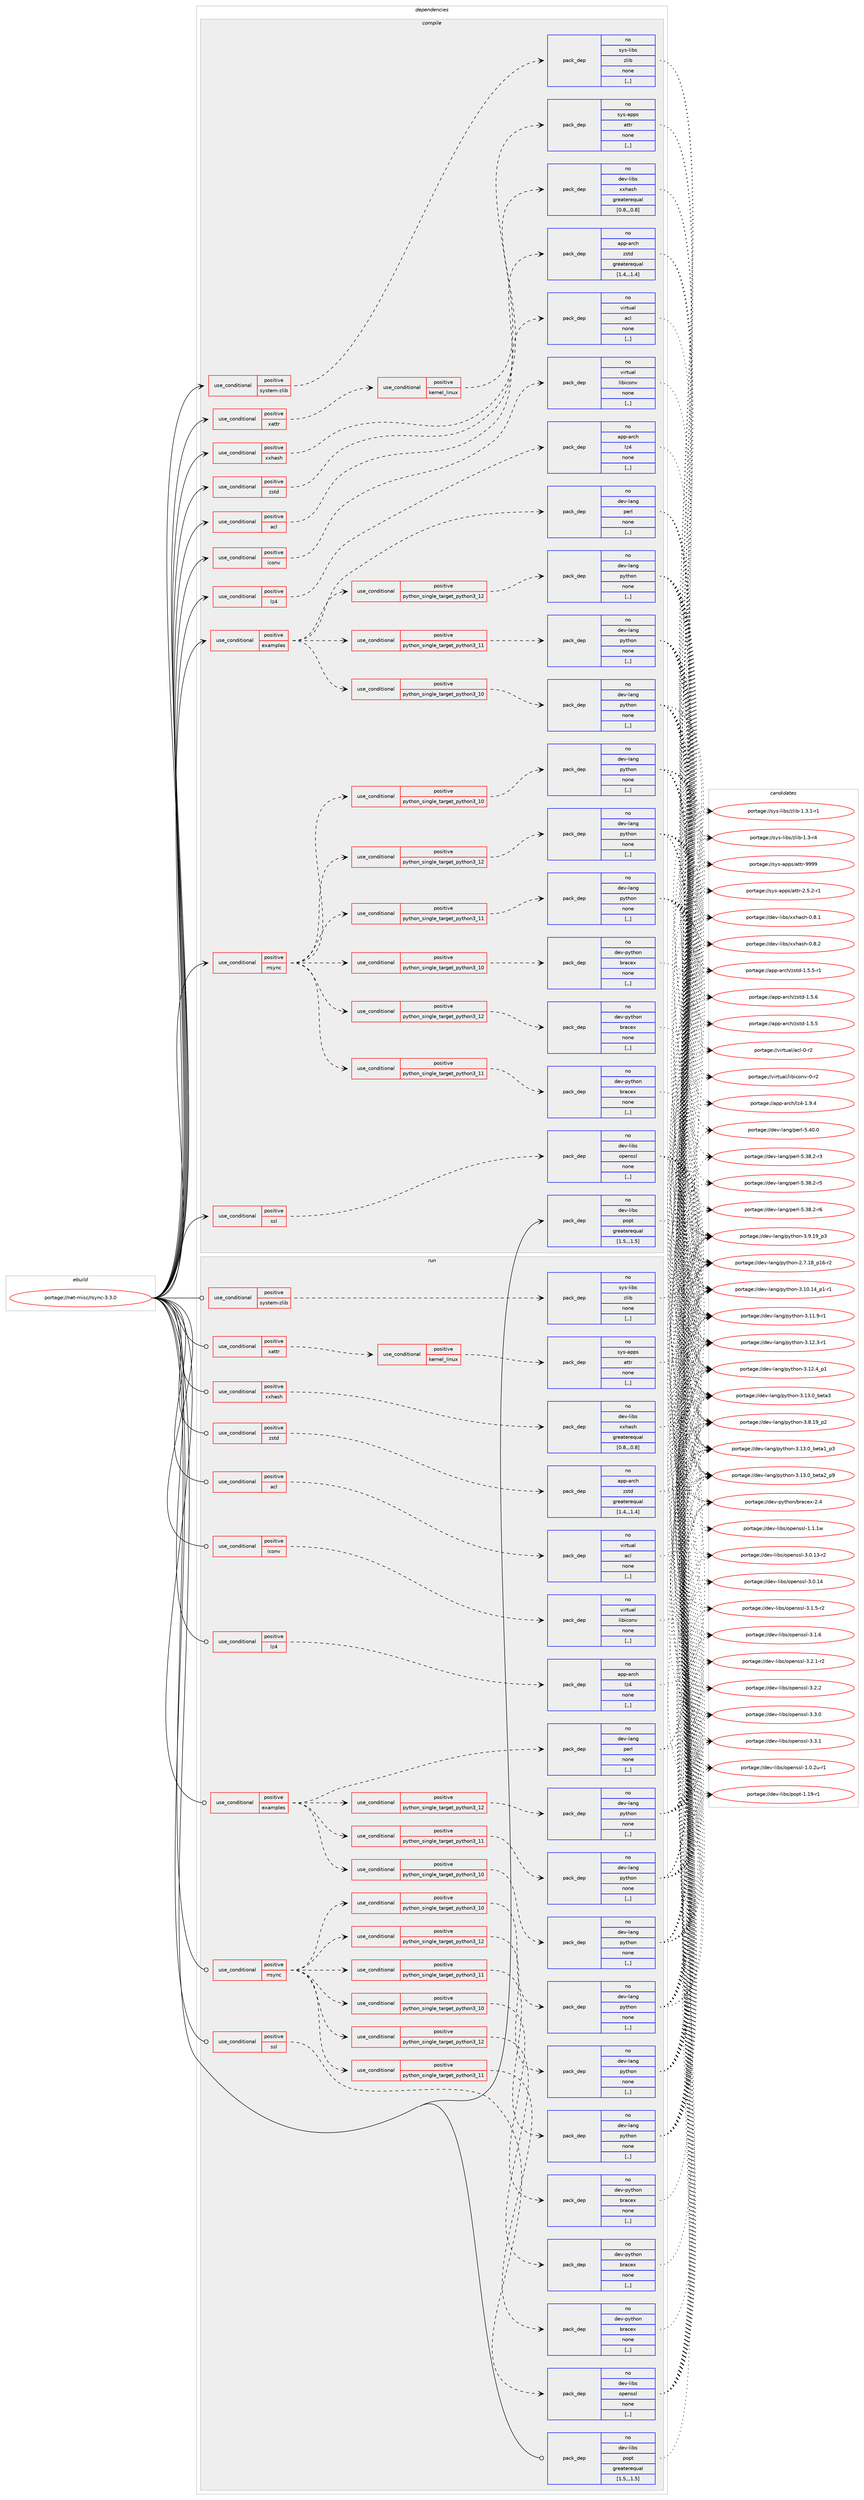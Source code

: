 digraph prolog {

# *************
# Graph options
# *************

newrank=true;
concentrate=true;
compound=true;
graph [rankdir=LR,fontname=Helvetica,fontsize=10,ranksep=1.5];#, ranksep=2.5, nodesep=0.2];
edge  [arrowhead=vee];
node  [fontname=Helvetica,fontsize=10];

# **********
# The ebuild
# **********

subgraph cluster_leftcol {
color=gray;
rank=same;
label=<<i>ebuild</i>>;
id [label="portage://net-misc/rsync-3.3.0", color=red, width=4, href="../net-misc/rsync-3.3.0.svg"];
}

# ****************
# The dependencies
# ****************

subgraph cluster_midcol {
color=gray;
label=<<i>dependencies</i>>;
subgraph cluster_compile {
fillcolor="#eeeeee";
style=filled;
label=<<i>compile</i>>;
subgraph cond96374 {
dependency366054 [label=<<TABLE BORDER="0" CELLBORDER="1" CELLSPACING="0" CELLPADDING="4"><TR><TD ROWSPAN="3" CELLPADDING="10">use_conditional</TD></TR><TR><TD>positive</TD></TR><TR><TD>acl</TD></TR></TABLE>>, shape=none, color=red];
subgraph pack267038 {
dependency366055 [label=<<TABLE BORDER="0" CELLBORDER="1" CELLSPACING="0" CELLPADDING="4" WIDTH="220"><TR><TD ROWSPAN="6" CELLPADDING="30">pack_dep</TD></TR><TR><TD WIDTH="110">no</TD></TR><TR><TD>virtual</TD></TR><TR><TD>acl</TD></TR><TR><TD>none</TD></TR><TR><TD>[,,]</TD></TR></TABLE>>, shape=none, color=blue];
}
dependency366054:e -> dependency366055:w [weight=20,style="dashed",arrowhead="vee"];
}
id:e -> dependency366054:w [weight=20,style="solid",arrowhead="vee"];
subgraph cond96375 {
dependency366056 [label=<<TABLE BORDER="0" CELLBORDER="1" CELLSPACING="0" CELLPADDING="4"><TR><TD ROWSPAN="3" CELLPADDING="10">use_conditional</TD></TR><TR><TD>positive</TD></TR><TR><TD>examples</TD></TR></TABLE>>, shape=none, color=red];
subgraph cond96376 {
dependency366057 [label=<<TABLE BORDER="0" CELLBORDER="1" CELLSPACING="0" CELLPADDING="4"><TR><TD ROWSPAN="3" CELLPADDING="10">use_conditional</TD></TR><TR><TD>positive</TD></TR><TR><TD>python_single_target_python3_10</TD></TR></TABLE>>, shape=none, color=red];
subgraph pack267039 {
dependency366058 [label=<<TABLE BORDER="0" CELLBORDER="1" CELLSPACING="0" CELLPADDING="4" WIDTH="220"><TR><TD ROWSPAN="6" CELLPADDING="30">pack_dep</TD></TR><TR><TD WIDTH="110">no</TD></TR><TR><TD>dev-lang</TD></TR><TR><TD>python</TD></TR><TR><TD>none</TD></TR><TR><TD>[,,]</TD></TR></TABLE>>, shape=none, color=blue];
}
dependency366057:e -> dependency366058:w [weight=20,style="dashed",arrowhead="vee"];
}
dependency366056:e -> dependency366057:w [weight=20,style="dashed",arrowhead="vee"];
subgraph cond96377 {
dependency366059 [label=<<TABLE BORDER="0" CELLBORDER="1" CELLSPACING="0" CELLPADDING="4"><TR><TD ROWSPAN="3" CELLPADDING="10">use_conditional</TD></TR><TR><TD>positive</TD></TR><TR><TD>python_single_target_python3_11</TD></TR></TABLE>>, shape=none, color=red];
subgraph pack267040 {
dependency366060 [label=<<TABLE BORDER="0" CELLBORDER="1" CELLSPACING="0" CELLPADDING="4" WIDTH="220"><TR><TD ROWSPAN="6" CELLPADDING="30">pack_dep</TD></TR><TR><TD WIDTH="110">no</TD></TR><TR><TD>dev-lang</TD></TR><TR><TD>python</TD></TR><TR><TD>none</TD></TR><TR><TD>[,,]</TD></TR></TABLE>>, shape=none, color=blue];
}
dependency366059:e -> dependency366060:w [weight=20,style="dashed",arrowhead="vee"];
}
dependency366056:e -> dependency366059:w [weight=20,style="dashed",arrowhead="vee"];
subgraph cond96378 {
dependency366061 [label=<<TABLE BORDER="0" CELLBORDER="1" CELLSPACING="0" CELLPADDING="4"><TR><TD ROWSPAN="3" CELLPADDING="10">use_conditional</TD></TR><TR><TD>positive</TD></TR><TR><TD>python_single_target_python3_12</TD></TR></TABLE>>, shape=none, color=red];
subgraph pack267041 {
dependency366062 [label=<<TABLE BORDER="0" CELLBORDER="1" CELLSPACING="0" CELLPADDING="4" WIDTH="220"><TR><TD ROWSPAN="6" CELLPADDING="30">pack_dep</TD></TR><TR><TD WIDTH="110">no</TD></TR><TR><TD>dev-lang</TD></TR><TR><TD>python</TD></TR><TR><TD>none</TD></TR><TR><TD>[,,]</TD></TR></TABLE>>, shape=none, color=blue];
}
dependency366061:e -> dependency366062:w [weight=20,style="dashed",arrowhead="vee"];
}
dependency366056:e -> dependency366061:w [weight=20,style="dashed",arrowhead="vee"];
subgraph pack267042 {
dependency366063 [label=<<TABLE BORDER="0" CELLBORDER="1" CELLSPACING="0" CELLPADDING="4" WIDTH="220"><TR><TD ROWSPAN="6" CELLPADDING="30">pack_dep</TD></TR><TR><TD WIDTH="110">no</TD></TR><TR><TD>dev-lang</TD></TR><TR><TD>perl</TD></TR><TR><TD>none</TD></TR><TR><TD>[,,]</TD></TR></TABLE>>, shape=none, color=blue];
}
dependency366056:e -> dependency366063:w [weight=20,style="dashed",arrowhead="vee"];
}
id:e -> dependency366056:w [weight=20,style="solid",arrowhead="vee"];
subgraph cond96379 {
dependency366064 [label=<<TABLE BORDER="0" CELLBORDER="1" CELLSPACING="0" CELLPADDING="4"><TR><TD ROWSPAN="3" CELLPADDING="10">use_conditional</TD></TR><TR><TD>positive</TD></TR><TR><TD>iconv</TD></TR></TABLE>>, shape=none, color=red];
subgraph pack267043 {
dependency366065 [label=<<TABLE BORDER="0" CELLBORDER="1" CELLSPACING="0" CELLPADDING="4" WIDTH="220"><TR><TD ROWSPAN="6" CELLPADDING="30">pack_dep</TD></TR><TR><TD WIDTH="110">no</TD></TR><TR><TD>virtual</TD></TR><TR><TD>libiconv</TD></TR><TR><TD>none</TD></TR><TR><TD>[,,]</TD></TR></TABLE>>, shape=none, color=blue];
}
dependency366064:e -> dependency366065:w [weight=20,style="dashed",arrowhead="vee"];
}
id:e -> dependency366064:w [weight=20,style="solid",arrowhead="vee"];
subgraph cond96380 {
dependency366066 [label=<<TABLE BORDER="0" CELLBORDER="1" CELLSPACING="0" CELLPADDING="4"><TR><TD ROWSPAN="3" CELLPADDING="10">use_conditional</TD></TR><TR><TD>positive</TD></TR><TR><TD>lz4</TD></TR></TABLE>>, shape=none, color=red];
subgraph pack267044 {
dependency366067 [label=<<TABLE BORDER="0" CELLBORDER="1" CELLSPACING="0" CELLPADDING="4" WIDTH="220"><TR><TD ROWSPAN="6" CELLPADDING="30">pack_dep</TD></TR><TR><TD WIDTH="110">no</TD></TR><TR><TD>app-arch</TD></TR><TR><TD>lz4</TD></TR><TR><TD>none</TD></TR><TR><TD>[,,]</TD></TR></TABLE>>, shape=none, color=blue];
}
dependency366066:e -> dependency366067:w [weight=20,style="dashed",arrowhead="vee"];
}
id:e -> dependency366066:w [weight=20,style="solid",arrowhead="vee"];
subgraph cond96381 {
dependency366068 [label=<<TABLE BORDER="0" CELLBORDER="1" CELLSPACING="0" CELLPADDING="4"><TR><TD ROWSPAN="3" CELLPADDING="10">use_conditional</TD></TR><TR><TD>positive</TD></TR><TR><TD>rrsync</TD></TR></TABLE>>, shape=none, color=red];
subgraph cond96382 {
dependency366069 [label=<<TABLE BORDER="0" CELLBORDER="1" CELLSPACING="0" CELLPADDING="4"><TR><TD ROWSPAN="3" CELLPADDING="10">use_conditional</TD></TR><TR><TD>positive</TD></TR><TR><TD>python_single_target_python3_10</TD></TR></TABLE>>, shape=none, color=red];
subgraph pack267045 {
dependency366070 [label=<<TABLE BORDER="0" CELLBORDER="1" CELLSPACING="0" CELLPADDING="4" WIDTH="220"><TR><TD ROWSPAN="6" CELLPADDING="30">pack_dep</TD></TR><TR><TD WIDTH="110">no</TD></TR><TR><TD>dev-lang</TD></TR><TR><TD>python</TD></TR><TR><TD>none</TD></TR><TR><TD>[,,]</TD></TR></TABLE>>, shape=none, color=blue];
}
dependency366069:e -> dependency366070:w [weight=20,style="dashed",arrowhead="vee"];
}
dependency366068:e -> dependency366069:w [weight=20,style="dashed",arrowhead="vee"];
subgraph cond96383 {
dependency366071 [label=<<TABLE BORDER="0" CELLBORDER="1" CELLSPACING="0" CELLPADDING="4"><TR><TD ROWSPAN="3" CELLPADDING="10">use_conditional</TD></TR><TR><TD>positive</TD></TR><TR><TD>python_single_target_python3_11</TD></TR></TABLE>>, shape=none, color=red];
subgraph pack267046 {
dependency366072 [label=<<TABLE BORDER="0" CELLBORDER="1" CELLSPACING="0" CELLPADDING="4" WIDTH="220"><TR><TD ROWSPAN="6" CELLPADDING="30">pack_dep</TD></TR><TR><TD WIDTH="110">no</TD></TR><TR><TD>dev-lang</TD></TR><TR><TD>python</TD></TR><TR><TD>none</TD></TR><TR><TD>[,,]</TD></TR></TABLE>>, shape=none, color=blue];
}
dependency366071:e -> dependency366072:w [weight=20,style="dashed",arrowhead="vee"];
}
dependency366068:e -> dependency366071:w [weight=20,style="dashed",arrowhead="vee"];
subgraph cond96384 {
dependency366073 [label=<<TABLE BORDER="0" CELLBORDER="1" CELLSPACING="0" CELLPADDING="4"><TR><TD ROWSPAN="3" CELLPADDING="10">use_conditional</TD></TR><TR><TD>positive</TD></TR><TR><TD>python_single_target_python3_12</TD></TR></TABLE>>, shape=none, color=red];
subgraph pack267047 {
dependency366074 [label=<<TABLE BORDER="0" CELLBORDER="1" CELLSPACING="0" CELLPADDING="4" WIDTH="220"><TR><TD ROWSPAN="6" CELLPADDING="30">pack_dep</TD></TR><TR><TD WIDTH="110">no</TD></TR><TR><TD>dev-lang</TD></TR><TR><TD>python</TD></TR><TR><TD>none</TD></TR><TR><TD>[,,]</TD></TR></TABLE>>, shape=none, color=blue];
}
dependency366073:e -> dependency366074:w [weight=20,style="dashed",arrowhead="vee"];
}
dependency366068:e -> dependency366073:w [weight=20,style="dashed",arrowhead="vee"];
subgraph cond96385 {
dependency366075 [label=<<TABLE BORDER="0" CELLBORDER="1" CELLSPACING="0" CELLPADDING="4"><TR><TD ROWSPAN="3" CELLPADDING="10">use_conditional</TD></TR><TR><TD>positive</TD></TR><TR><TD>python_single_target_python3_10</TD></TR></TABLE>>, shape=none, color=red];
subgraph pack267048 {
dependency366076 [label=<<TABLE BORDER="0" CELLBORDER="1" CELLSPACING="0" CELLPADDING="4" WIDTH="220"><TR><TD ROWSPAN="6" CELLPADDING="30">pack_dep</TD></TR><TR><TD WIDTH="110">no</TD></TR><TR><TD>dev-python</TD></TR><TR><TD>bracex</TD></TR><TR><TD>none</TD></TR><TR><TD>[,,]</TD></TR></TABLE>>, shape=none, color=blue];
}
dependency366075:e -> dependency366076:w [weight=20,style="dashed",arrowhead="vee"];
}
dependency366068:e -> dependency366075:w [weight=20,style="dashed",arrowhead="vee"];
subgraph cond96386 {
dependency366077 [label=<<TABLE BORDER="0" CELLBORDER="1" CELLSPACING="0" CELLPADDING="4"><TR><TD ROWSPAN="3" CELLPADDING="10">use_conditional</TD></TR><TR><TD>positive</TD></TR><TR><TD>python_single_target_python3_11</TD></TR></TABLE>>, shape=none, color=red];
subgraph pack267049 {
dependency366078 [label=<<TABLE BORDER="0" CELLBORDER="1" CELLSPACING="0" CELLPADDING="4" WIDTH="220"><TR><TD ROWSPAN="6" CELLPADDING="30">pack_dep</TD></TR><TR><TD WIDTH="110">no</TD></TR><TR><TD>dev-python</TD></TR><TR><TD>bracex</TD></TR><TR><TD>none</TD></TR><TR><TD>[,,]</TD></TR></TABLE>>, shape=none, color=blue];
}
dependency366077:e -> dependency366078:w [weight=20,style="dashed",arrowhead="vee"];
}
dependency366068:e -> dependency366077:w [weight=20,style="dashed",arrowhead="vee"];
subgraph cond96387 {
dependency366079 [label=<<TABLE BORDER="0" CELLBORDER="1" CELLSPACING="0" CELLPADDING="4"><TR><TD ROWSPAN="3" CELLPADDING="10">use_conditional</TD></TR><TR><TD>positive</TD></TR><TR><TD>python_single_target_python3_12</TD></TR></TABLE>>, shape=none, color=red];
subgraph pack267050 {
dependency366080 [label=<<TABLE BORDER="0" CELLBORDER="1" CELLSPACING="0" CELLPADDING="4" WIDTH="220"><TR><TD ROWSPAN="6" CELLPADDING="30">pack_dep</TD></TR><TR><TD WIDTH="110">no</TD></TR><TR><TD>dev-python</TD></TR><TR><TD>bracex</TD></TR><TR><TD>none</TD></TR><TR><TD>[,,]</TD></TR></TABLE>>, shape=none, color=blue];
}
dependency366079:e -> dependency366080:w [weight=20,style="dashed",arrowhead="vee"];
}
dependency366068:e -> dependency366079:w [weight=20,style="dashed",arrowhead="vee"];
}
id:e -> dependency366068:w [weight=20,style="solid",arrowhead="vee"];
subgraph cond96388 {
dependency366081 [label=<<TABLE BORDER="0" CELLBORDER="1" CELLSPACING="0" CELLPADDING="4"><TR><TD ROWSPAN="3" CELLPADDING="10">use_conditional</TD></TR><TR><TD>positive</TD></TR><TR><TD>ssl</TD></TR></TABLE>>, shape=none, color=red];
subgraph pack267051 {
dependency366082 [label=<<TABLE BORDER="0" CELLBORDER="1" CELLSPACING="0" CELLPADDING="4" WIDTH="220"><TR><TD ROWSPAN="6" CELLPADDING="30">pack_dep</TD></TR><TR><TD WIDTH="110">no</TD></TR><TR><TD>dev-libs</TD></TR><TR><TD>openssl</TD></TR><TR><TD>none</TD></TR><TR><TD>[,,]</TD></TR></TABLE>>, shape=none, color=blue];
}
dependency366081:e -> dependency366082:w [weight=20,style="dashed",arrowhead="vee"];
}
id:e -> dependency366081:w [weight=20,style="solid",arrowhead="vee"];
subgraph cond96389 {
dependency366083 [label=<<TABLE BORDER="0" CELLBORDER="1" CELLSPACING="0" CELLPADDING="4"><TR><TD ROWSPAN="3" CELLPADDING="10">use_conditional</TD></TR><TR><TD>positive</TD></TR><TR><TD>system-zlib</TD></TR></TABLE>>, shape=none, color=red];
subgraph pack267052 {
dependency366084 [label=<<TABLE BORDER="0" CELLBORDER="1" CELLSPACING="0" CELLPADDING="4" WIDTH="220"><TR><TD ROWSPAN="6" CELLPADDING="30">pack_dep</TD></TR><TR><TD WIDTH="110">no</TD></TR><TR><TD>sys-libs</TD></TR><TR><TD>zlib</TD></TR><TR><TD>none</TD></TR><TR><TD>[,,]</TD></TR></TABLE>>, shape=none, color=blue];
}
dependency366083:e -> dependency366084:w [weight=20,style="dashed",arrowhead="vee"];
}
id:e -> dependency366083:w [weight=20,style="solid",arrowhead="vee"];
subgraph cond96390 {
dependency366085 [label=<<TABLE BORDER="0" CELLBORDER="1" CELLSPACING="0" CELLPADDING="4"><TR><TD ROWSPAN="3" CELLPADDING="10">use_conditional</TD></TR><TR><TD>positive</TD></TR><TR><TD>xattr</TD></TR></TABLE>>, shape=none, color=red];
subgraph cond96391 {
dependency366086 [label=<<TABLE BORDER="0" CELLBORDER="1" CELLSPACING="0" CELLPADDING="4"><TR><TD ROWSPAN="3" CELLPADDING="10">use_conditional</TD></TR><TR><TD>positive</TD></TR><TR><TD>kernel_linux</TD></TR></TABLE>>, shape=none, color=red];
subgraph pack267053 {
dependency366087 [label=<<TABLE BORDER="0" CELLBORDER="1" CELLSPACING="0" CELLPADDING="4" WIDTH="220"><TR><TD ROWSPAN="6" CELLPADDING="30">pack_dep</TD></TR><TR><TD WIDTH="110">no</TD></TR><TR><TD>sys-apps</TD></TR><TR><TD>attr</TD></TR><TR><TD>none</TD></TR><TR><TD>[,,]</TD></TR></TABLE>>, shape=none, color=blue];
}
dependency366086:e -> dependency366087:w [weight=20,style="dashed",arrowhead="vee"];
}
dependency366085:e -> dependency366086:w [weight=20,style="dashed",arrowhead="vee"];
}
id:e -> dependency366085:w [weight=20,style="solid",arrowhead="vee"];
subgraph cond96392 {
dependency366088 [label=<<TABLE BORDER="0" CELLBORDER="1" CELLSPACING="0" CELLPADDING="4"><TR><TD ROWSPAN="3" CELLPADDING="10">use_conditional</TD></TR><TR><TD>positive</TD></TR><TR><TD>xxhash</TD></TR></TABLE>>, shape=none, color=red];
subgraph pack267054 {
dependency366089 [label=<<TABLE BORDER="0" CELLBORDER="1" CELLSPACING="0" CELLPADDING="4" WIDTH="220"><TR><TD ROWSPAN="6" CELLPADDING="30">pack_dep</TD></TR><TR><TD WIDTH="110">no</TD></TR><TR><TD>dev-libs</TD></TR><TR><TD>xxhash</TD></TR><TR><TD>greaterequal</TD></TR><TR><TD>[0.8,,,0.8]</TD></TR></TABLE>>, shape=none, color=blue];
}
dependency366088:e -> dependency366089:w [weight=20,style="dashed",arrowhead="vee"];
}
id:e -> dependency366088:w [weight=20,style="solid",arrowhead="vee"];
subgraph cond96393 {
dependency366090 [label=<<TABLE BORDER="0" CELLBORDER="1" CELLSPACING="0" CELLPADDING="4"><TR><TD ROWSPAN="3" CELLPADDING="10">use_conditional</TD></TR><TR><TD>positive</TD></TR><TR><TD>zstd</TD></TR></TABLE>>, shape=none, color=red];
subgraph pack267055 {
dependency366091 [label=<<TABLE BORDER="0" CELLBORDER="1" CELLSPACING="0" CELLPADDING="4" WIDTH="220"><TR><TD ROWSPAN="6" CELLPADDING="30">pack_dep</TD></TR><TR><TD WIDTH="110">no</TD></TR><TR><TD>app-arch</TD></TR><TR><TD>zstd</TD></TR><TR><TD>greaterequal</TD></TR><TR><TD>[1.4,,,1.4]</TD></TR></TABLE>>, shape=none, color=blue];
}
dependency366090:e -> dependency366091:w [weight=20,style="dashed",arrowhead="vee"];
}
id:e -> dependency366090:w [weight=20,style="solid",arrowhead="vee"];
subgraph pack267056 {
dependency366092 [label=<<TABLE BORDER="0" CELLBORDER="1" CELLSPACING="0" CELLPADDING="4" WIDTH="220"><TR><TD ROWSPAN="6" CELLPADDING="30">pack_dep</TD></TR><TR><TD WIDTH="110">no</TD></TR><TR><TD>dev-libs</TD></TR><TR><TD>popt</TD></TR><TR><TD>greaterequal</TD></TR><TR><TD>[1.5,,,1.5]</TD></TR></TABLE>>, shape=none, color=blue];
}
id:e -> dependency366092:w [weight=20,style="solid",arrowhead="vee"];
}
subgraph cluster_compileandrun {
fillcolor="#eeeeee";
style=filled;
label=<<i>compile and run</i>>;
}
subgraph cluster_run {
fillcolor="#eeeeee";
style=filled;
label=<<i>run</i>>;
subgraph cond96394 {
dependency366093 [label=<<TABLE BORDER="0" CELLBORDER="1" CELLSPACING="0" CELLPADDING="4"><TR><TD ROWSPAN="3" CELLPADDING="10">use_conditional</TD></TR><TR><TD>positive</TD></TR><TR><TD>acl</TD></TR></TABLE>>, shape=none, color=red];
subgraph pack267057 {
dependency366094 [label=<<TABLE BORDER="0" CELLBORDER="1" CELLSPACING="0" CELLPADDING="4" WIDTH="220"><TR><TD ROWSPAN="6" CELLPADDING="30">pack_dep</TD></TR><TR><TD WIDTH="110">no</TD></TR><TR><TD>virtual</TD></TR><TR><TD>acl</TD></TR><TR><TD>none</TD></TR><TR><TD>[,,]</TD></TR></TABLE>>, shape=none, color=blue];
}
dependency366093:e -> dependency366094:w [weight=20,style="dashed",arrowhead="vee"];
}
id:e -> dependency366093:w [weight=20,style="solid",arrowhead="odot"];
subgraph cond96395 {
dependency366095 [label=<<TABLE BORDER="0" CELLBORDER="1" CELLSPACING="0" CELLPADDING="4"><TR><TD ROWSPAN="3" CELLPADDING="10">use_conditional</TD></TR><TR><TD>positive</TD></TR><TR><TD>examples</TD></TR></TABLE>>, shape=none, color=red];
subgraph cond96396 {
dependency366096 [label=<<TABLE BORDER="0" CELLBORDER="1" CELLSPACING="0" CELLPADDING="4"><TR><TD ROWSPAN="3" CELLPADDING="10">use_conditional</TD></TR><TR><TD>positive</TD></TR><TR><TD>python_single_target_python3_10</TD></TR></TABLE>>, shape=none, color=red];
subgraph pack267058 {
dependency366097 [label=<<TABLE BORDER="0" CELLBORDER="1" CELLSPACING="0" CELLPADDING="4" WIDTH="220"><TR><TD ROWSPAN="6" CELLPADDING="30">pack_dep</TD></TR><TR><TD WIDTH="110">no</TD></TR><TR><TD>dev-lang</TD></TR><TR><TD>python</TD></TR><TR><TD>none</TD></TR><TR><TD>[,,]</TD></TR></TABLE>>, shape=none, color=blue];
}
dependency366096:e -> dependency366097:w [weight=20,style="dashed",arrowhead="vee"];
}
dependency366095:e -> dependency366096:w [weight=20,style="dashed",arrowhead="vee"];
subgraph cond96397 {
dependency366098 [label=<<TABLE BORDER="0" CELLBORDER="1" CELLSPACING="0" CELLPADDING="4"><TR><TD ROWSPAN="3" CELLPADDING="10">use_conditional</TD></TR><TR><TD>positive</TD></TR><TR><TD>python_single_target_python3_11</TD></TR></TABLE>>, shape=none, color=red];
subgraph pack267059 {
dependency366099 [label=<<TABLE BORDER="0" CELLBORDER="1" CELLSPACING="0" CELLPADDING="4" WIDTH="220"><TR><TD ROWSPAN="6" CELLPADDING="30">pack_dep</TD></TR><TR><TD WIDTH="110">no</TD></TR><TR><TD>dev-lang</TD></TR><TR><TD>python</TD></TR><TR><TD>none</TD></TR><TR><TD>[,,]</TD></TR></TABLE>>, shape=none, color=blue];
}
dependency366098:e -> dependency366099:w [weight=20,style="dashed",arrowhead="vee"];
}
dependency366095:e -> dependency366098:w [weight=20,style="dashed",arrowhead="vee"];
subgraph cond96398 {
dependency366100 [label=<<TABLE BORDER="0" CELLBORDER="1" CELLSPACING="0" CELLPADDING="4"><TR><TD ROWSPAN="3" CELLPADDING="10">use_conditional</TD></TR><TR><TD>positive</TD></TR><TR><TD>python_single_target_python3_12</TD></TR></TABLE>>, shape=none, color=red];
subgraph pack267060 {
dependency366101 [label=<<TABLE BORDER="0" CELLBORDER="1" CELLSPACING="0" CELLPADDING="4" WIDTH="220"><TR><TD ROWSPAN="6" CELLPADDING="30">pack_dep</TD></TR><TR><TD WIDTH="110">no</TD></TR><TR><TD>dev-lang</TD></TR><TR><TD>python</TD></TR><TR><TD>none</TD></TR><TR><TD>[,,]</TD></TR></TABLE>>, shape=none, color=blue];
}
dependency366100:e -> dependency366101:w [weight=20,style="dashed",arrowhead="vee"];
}
dependency366095:e -> dependency366100:w [weight=20,style="dashed",arrowhead="vee"];
subgraph pack267061 {
dependency366102 [label=<<TABLE BORDER="0" CELLBORDER="1" CELLSPACING="0" CELLPADDING="4" WIDTH="220"><TR><TD ROWSPAN="6" CELLPADDING="30">pack_dep</TD></TR><TR><TD WIDTH="110">no</TD></TR><TR><TD>dev-lang</TD></TR><TR><TD>perl</TD></TR><TR><TD>none</TD></TR><TR><TD>[,,]</TD></TR></TABLE>>, shape=none, color=blue];
}
dependency366095:e -> dependency366102:w [weight=20,style="dashed",arrowhead="vee"];
}
id:e -> dependency366095:w [weight=20,style="solid",arrowhead="odot"];
subgraph cond96399 {
dependency366103 [label=<<TABLE BORDER="0" CELLBORDER="1" CELLSPACING="0" CELLPADDING="4"><TR><TD ROWSPAN="3" CELLPADDING="10">use_conditional</TD></TR><TR><TD>positive</TD></TR><TR><TD>iconv</TD></TR></TABLE>>, shape=none, color=red];
subgraph pack267062 {
dependency366104 [label=<<TABLE BORDER="0" CELLBORDER="1" CELLSPACING="0" CELLPADDING="4" WIDTH="220"><TR><TD ROWSPAN="6" CELLPADDING="30">pack_dep</TD></TR><TR><TD WIDTH="110">no</TD></TR><TR><TD>virtual</TD></TR><TR><TD>libiconv</TD></TR><TR><TD>none</TD></TR><TR><TD>[,,]</TD></TR></TABLE>>, shape=none, color=blue];
}
dependency366103:e -> dependency366104:w [weight=20,style="dashed",arrowhead="vee"];
}
id:e -> dependency366103:w [weight=20,style="solid",arrowhead="odot"];
subgraph cond96400 {
dependency366105 [label=<<TABLE BORDER="0" CELLBORDER="1" CELLSPACING="0" CELLPADDING="4"><TR><TD ROWSPAN="3" CELLPADDING="10">use_conditional</TD></TR><TR><TD>positive</TD></TR><TR><TD>lz4</TD></TR></TABLE>>, shape=none, color=red];
subgraph pack267063 {
dependency366106 [label=<<TABLE BORDER="0" CELLBORDER="1" CELLSPACING="0" CELLPADDING="4" WIDTH="220"><TR><TD ROWSPAN="6" CELLPADDING="30">pack_dep</TD></TR><TR><TD WIDTH="110">no</TD></TR><TR><TD>app-arch</TD></TR><TR><TD>lz4</TD></TR><TR><TD>none</TD></TR><TR><TD>[,,]</TD></TR></TABLE>>, shape=none, color=blue];
}
dependency366105:e -> dependency366106:w [weight=20,style="dashed",arrowhead="vee"];
}
id:e -> dependency366105:w [weight=20,style="solid",arrowhead="odot"];
subgraph cond96401 {
dependency366107 [label=<<TABLE BORDER="0" CELLBORDER="1" CELLSPACING="0" CELLPADDING="4"><TR><TD ROWSPAN="3" CELLPADDING="10">use_conditional</TD></TR><TR><TD>positive</TD></TR><TR><TD>rrsync</TD></TR></TABLE>>, shape=none, color=red];
subgraph cond96402 {
dependency366108 [label=<<TABLE BORDER="0" CELLBORDER="1" CELLSPACING="0" CELLPADDING="4"><TR><TD ROWSPAN="3" CELLPADDING="10">use_conditional</TD></TR><TR><TD>positive</TD></TR><TR><TD>python_single_target_python3_10</TD></TR></TABLE>>, shape=none, color=red];
subgraph pack267064 {
dependency366109 [label=<<TABLE BORDER="0" CELLBORDER="1" CELLSPACING="0" CELLPADDING="4" WIDTH="220"><TR><TD ROWSPAN="6" CELLPADDING="30">pack_dep</TD></TR><TR><TD WIDTH="110">no</TD></TR><TR><TD>dev-lang</TD></TR><TR><TD>python</TD></TR><TR><TD>none</TD></TR><TR><TD>[,,]</TD></TR></TABLE>>, shape=none, color=blue];
}
dependency366108:e -> dependency366109:w [weight=20,style="dashed",arrowhead="vee"];
}
dependency366107:e -> dependency366108:w [weight=20,style="dashed",arrowhead="vee"];
subgraph cond96403 {
dependency366110 [label=<<TABLE BORDER="0" CELLBORDER="1" CELLSPACING="0" CELLPADDING="4"><TR><TD ROWSPAN="3" CELLPADDING="10">use_conditional</TD></TR><TR><TD>positive</TD></TR><TR><TD>python_single_target_python3_11</TD></TR></TABLE>>, shape=none, color=red];
subgraph pack267065 {
dependency366111 [label=<<TABLE BORDER="0" CELLBORDER="1" CELLSPACING="0" CELLPADDING="4" WIDTH="220"><TR><TD ROWSPAN="6" CELLPADDING="30">pack_dep</TD></TR><TR><TD WIDTH="110">no</TD></TR><TR><TD>dev-lang</TD></TR><TR><TD>python</TD></TR><TR><TD>none</TD></TR><TR><TD>[,,]</TD></TR></TABLE>>, shape=none, color=blue];
}
dependency366110:e -> dependency366111:w [weight=20,style="dashed",arrowhead="vee"];
}
dependency366107:e -> dependency366110:w [weight=20,style="dashed",arrowhead="vee"];
subgraph cond96404 {
dependency366112 [label=<<TABLE BORDER="0" CELLBORDER="1" CELLSPACING="0" CELLPADDING="4"><TR><TD ROWSPAN="3" CELLPADDING="10">use_conditional</TD></TR><TR><TD>positive</TD></TR><TR><TD>python_single_target_python3_12</TD></TR></TABLE>>, shape=none, color=red];
subgraph pack267066 {
dependency366113 [label=<<TABLE BORDER="0" CELLBORDER="1" CELLSPACING="0" CELLPADDING="4" WIDTH="220"><TR><TD ROWSPAN="6" CELLPADDING="30">pack_dep</TD></TR><TR><TD WIDTH="110">no</TD></TR><TR><TD>dev-lang</TD></TR><TR><TD>python</TD></TR><TR><TD>none</TD></TR><TR><TD>[,,]</TD></TR></TABLE>>, shape=none, color=blue];
}
dependency366112:e -> dependency366113:w [weight=20,style="dashed",arrowhead="vee"];
}
dependency366107:e -> dependency366112:w [weight=20,style="dashed",arrowhead="vee"];
subgraph cond96405 {
dependency366114 [label=<<TABLE BORDER="0" CELLBORDER="1" CELLSPACING="0" CELLPADDING="4"><TR><TD ROWSPAN="3" CELLPADDING="10">use_conditional</TD></TR><TR><TD>positive</TD></TR><TR><TD>python_single_target_python3_10</TD></TR></TABLE>>, shape=none, color=red];
subgraph pack267067 {
dependency366115 [label=<<TABLE BORDER="0" CELLBORDER="1" CELLSPACING="0" CELLPADDING="4" WIDTH="220"><TR><TD ROWSPAN="6" CELLPADDING="30">pack_dep</TD></TR><TR><TD WIDTH="110">no</TD></TR><TR><TD>dev-python</TD></TR><TR><TD>bracex</TD></TR><TR><TD>none</TD></TR><TR><TD>[,,]</TD></TR></TABLE>>, shape=none, color=blue];
}
dependency366114:e -> dependency366115:w [weight=20,style="dashed",arrowhead="vee"];
}
dependency366107:e -> dependency366114:w [weight=20,style="dashed",arrowhead="vee"];
subgraph cond96406 {
dependency366116 [label=<<TABLE BORDER="0" CELLBORDER="1" CELLSPACING="0" CELLPADDING="4"><TR><TD ROWSPAN="3" CELLPADDING="10">use_conditional</TD></TR><TR><TD>positive</TD></TR><TR><TD>python_single_target_python3_11</TD></TR></TABLE>>, shape=none, color=red];
subgraph pack267068 {
dependency366117 [label=<<TABLE BORDER="0" CELLBORDER="1" CELLSPACING="0" CELLPADDING="4" WIDTH="220"><TR><TD ROWSPAN="6" CELLPADDING="30">pack_dep</TD></TR><TR><TD WIDTH="110">no</TD></TR><TR><TD>dev-python</TD></TR><TR><TD>bracex</TD></TR><TR><TD>none</TD></TR><TR><TD>[,,]</TD></TR></TABLE>>, shape=none, color=blue];
}
dependency366116:e -> dependency366117:w [weight=20,style="dashed",arrowhead="vee"];
}
dependency366107:e -> dependency366116:w [weight=20,style="dashed",arrowhead="vee"];
subgraph cond96407 {
dependency366118 [label=<<TABLE BORDER="0" CELLBORDER="1" CELLSPACING="0" CELLPADDING="4"><TR><TD ROWSPAN="3" CELLPADDING="10">use_conditional</TD></TR><TR><TD>positive</TD></TR><TR><TD>python_single_target_python3_12</TD></TR></TABLE>>, shape=none, color=red];
subgraph pack267069 {
dependency366119 [label=<<TABLE BORDER="0" CELLBORDER="1" CELLSPACING="0" CELLPADDING="4" WIDTH="220"><TR><TD ROWSPAN="6" CELLPADDING="30">pack_dep</TD></TR><TR><TD WIDTH="110">no</TD></TR><TR><TD>dev-python</TD></TR><TR><TD>bracex</TD></TR><TR><TD>none</TD></TR><TR><TD>[,,]</TD></TR></TABLE>>, shape=none, color=blue];
}
dependency366118:e -> dependency366119:w [weight=20,style="dashed",arrowhead="vee"];
}
dependency366107:e -> dependency366118:w [weight=20,style="dashed",arrowhead="vee"];
}
id:e -> dependency366107:w [weight=20,style="solid",arrowhead="odot"];
subgraph cond96408 {
dependency366120 [label=<<TABLE BORDER="0" CELLBORDER="1" CELLSPACING="0" CELLPADDING="4"><TR><TD ROWSPAN="3" CELLPADDING="10">use_conditional</TD></TR><TR><TD>positive</TD></TR><TR><TD>ssl</TD></TR></TABLE>>, shape=none, color=red];
subgraph pack267070 {
dependency366121 [label=<<TABLE BORDER="0" CELLBORDER="1" CELLSPACING="0" CELLPADDING="4" WIDTH="220"><TR><TD ROWSPAN="6" CELLPADDING="30">pack_dep</TD></TR><TR><TD WIDTH="110">no</TD></TR><TR><TD>dev-libs</TD></TR><TR><TD>openssl</TD></TR><TR><TD>none</TD></TR><TR><TD>[,,]</TD></TR></TABLE>>, shape=none, color=blue];
}
dependency366120:e -> dependency366121:w [weight=20,style="dashed",arrowhead="vee"];
}
id:e -> dependency366120:w [weight=20,style="solid",arrowhead="odot"];
subgraph cond96409 {
dependency366122 [label=<<TABLE BORDER="0" CELLBORDER="1" CELLSPACING="0" CELLPADDING="4"><TR><TD ROWSPAN="3" CELLPADDING="10">use_conditional</TD></TR><TR><TD>positive</TD></TR><TR><TD>system-zlib</TD></TR></TABLE>>, shape=none, color=red];
subgraph pack267071 {
dependency366123 [label=<<TABLE BORDER="0" CELLBORDER="1" CELLSPACING="0" CELLPADDING="4" WIDTH="220"><TR><TD ROWSPAN="6" CELLPADDING="30">pack_dep</TD></TR><TR><TD WIDTH="110">no</TD></TR><TR><TD>sys-libs</TD></TR><TR><TD>zlib</TD></TR><TR><TD>none</TD></TR><TR><TD>[,,]</TD></TR></TABLE>>, shape=none, color=blue];
}
dependency366122:e -> dependency366123:w [weight=20,style="dashed",arrowhead="vee"];
}
id:e -> dependency366122:w [weight=20,style="solid",arrowhead="odot"];
subgraph cond96410 {
dependency366124 [label=<<TABLE BORDER="0" CELLBORDER="1" CELLSPACING="0" CELLPADDING="4"><TR><TD ROWSPAN="3" CELLPADDING="10">use_conditional</TD></TR><TR><TD>positive</TD></TR><TR><TD>xattr</TD></TR></TABLE>>, shape=none, color=red];
subgraph cond96411 {
dependency366125 [label=<<TABLE BORDER="0" CELLBORDER="1" CELLSPACING="0" CELLPADDING="4"><TR><TD ROWSPAN="3" CELLPADDING="10">use_conditional</TD></TR><TR><TD>positive</TD></TR><TR><TD>kernel_linux</TD></TR></TABLE>>, shape=none, color=red];
subgraph pack267072 {
dependency366126 [label=<<TABLE BORDER="0" CELLBORDER="1" CELLSPACING="0" CELLPADDING="4" WIDTH="220"><TR><TD ROWSPAN="6" CELLPADDING="30">pack_dep</TD></TR><TR><TD WIDTH="110">no</TD></TR><TR><TD>sys-apps</TD></TR><TR><TD>attr</TD></TR><TR><TD>none</TD></TR><TR><TD>[,,]</TD></TR></TABLE>>, shape=none, color=blue];
}
dependency366125:e -> dependency366126:w [weight=20,style="dashed",arrowhead="vee"];
}
dependency366124:e -> dependency366125:w [weight=20,style="dashed",arrowhead="vee"];
}
id:e -> dependency366124:w [weight=20,style="solid",arrowhead="odot"];
subgraph cond96412 {
dependency366127 [label=<<TABLE BORDER="0" CELLBORDER="1" CELLSPACING="0" CELLPADDING="4"><TR><TD ROWSPAN="3" CELLPADDING="10">use_conditional</TD></TR><TR><TD>positive</TD></TR><TR><TD>xxhash</TD></TR></TABLE>>, shape=none, color=red];
subgraph pack267073 {
dependency366128 [label=<<TABLE BORDER="0" CELLBORDER="1" CELLSPACING="0" CELLPADDING="4" WIDTH="220"><TR><TD ROWSPAN="6" CELLPADDING="30">pack_dep</TD></TR><TR><TD WIDTH="110">no</TD></TR><TR><TD>dev-libs</TD></TR><TR><TD>xxhash</TD></TR><TR><TD>greaterequal</TD></TR><TR><TD>[0.8,,,0.8]</TD></TR></TABLE>>, shape=none, color=blue];
}
dependency366127:e -> dependency366128:w [weight=20,style="dashed",arrowhead="vee"];
}
id:e -> dependency366127:w [weight=20,style="solid",arrowhead="odot"];
subgraph cond96413 {
dependency366129 [label=<<TABLE BORDER="0" CELLBORDER="1" CELLSPACING="0" CELLPADDING="4"><TR><TD ROWSPAN="3" CELLPADDING="10">use_conditional</TD></TR><TR><TD>positive</TD></TR><TR><TD>zstd</TD></TR></TABLE>>, shape=none, color=red];
subgraph pack267074 {
dependency366130 [label=<<TABLE BORDER="0" CELLBORDER="1" CELLSPACING="0" CELLPADDING="4" WIDTH="220"><TR><TD ROWSPAN="6" CELLPADDING="30">pack_dep</TD></TR><TR><TD WIDTH="110">no</TD></TR><TR><TD>app-arch</TD></TR><TR><TD>zstd</TD></TR><TR><TD>greaterequal</TD></TR><TR><TD>[1.4,,,1.4]</TD></TR></TABLE>>, shape=none, color=blue];
}
dependency366129:e -> dependency366130:w [weight=20,style="dashed",arrowhead="vee"];
}
id:e -> dependency366129:w [weight=20,style="solid",arrowhead="odot"];
subgraph pack267075 {
dependency366131 [label=<<TABLE BORDER="0" CELLBORDER="1" CELLSPACING="0" CELLPADDING="4" WIDTH="220"><TR><TD ROWSPAN="6" CELLPADDING="30">pack_dep</TD></TR><TR><TD WIDTH="110">no</TD></TR><TR><TD>dev-libs</TD></TR><TR><TD>popt</TD></TR><TR><TD>greaterequal</TD></TR><TR><TD>[1.5,,,1.5]</TD></TR></TABLE>>, shape=none, color=blue];
}
id:e -> dependency366131:w [weight=20,style="solid",arrowhead="odot"];
}
}

# **************
# The candidates
# **************

subgraph cluster_choices {
rank=same;
color=gray;
label=<<i>candidates</i>>;

subgraph choice267038 {
color=black;
nodesep=1;
choice1181051141161179710847979910845484511450 [label="portage://virtual/acl-0-r2", color=red, width=4,href="../virtual/acl-0-r2.svg"];
dependency366055:e -> choice1181051141161179710847979910845484511450:w [style=dotted,weight="100"];
}
subgraph choice267039 {
color=black;
nodesep=1;
choice100101118451089711010347112121116104111110455046554649569511249544511450 [label="portage://dev-lang/python-2.7.18_p16-r2", color=red, width=4,href="../dev-lang/python-2.7.18_p16-r2.svg"];
choice100101118451089711010347112121116104111110455146494846495295112494511449 [label="portage://dev-lang/python-3.10.14_p1-r1", color=red, width=4,href="../dev-lang/python-3.10.14_p1-r1.svg"];
choice100101118451089711010347112121116104111110455146494946574511449 [label="portage://dev-lang/python-3.11.9-r1", color=red, width=4,href="../dev-lang/python-3.11.9-r1.svg"];
choice100101118451089711010347112121116104111110455146495046514511449 [label="portage://dev-lang/python-3.12.3-r1", color=red, width=4,href="../dev-lang/python-3.12.3-r1.svg"];
choice100101118451089711010347112121116104111110455146495046529511249 [label="portage://dev-lang/python-3.12.4_p1", color=red, width=4,href="../dev-lang/python-3.12.4_p1.svg"];
choice10010111845108971101034711212111610411111045514649514648959810111697499511251 [label="portage://dev-lang/python-3.13.0_beta1_p3", color=red, width=4,href="../dev-lang/python-3.13.0_beta1_p3.svg"];
choice10010111845108971101034711212111610411111045514649514648959810111697509511257 [label="portage://dev-lang/python-3.13.0_beta2_p9", color=red, width=4,href="../dev-lang/python-3.13.0_beta2_p9.svg"];
choice1001011184510897110103471121211161041111104551464951464895981011169751 [label="portage://dev-lang/python-3.13.0_beta3", color=red, width=4,href="../dev-lang/python-3.13.0_beta3.svg"];
choice100101118451089711010347112121116104111110455146564649579511250 [label="portage://dev-lang/python-3.8.19_p2", color=red, width=4,href="../dev-lang/python-3.8.19_p2.svg"];
choice100101118451089711010347112121116104111110455146574649579511251 [label="portage://dev-lang/python-3.9.19_p3", color=red, width=4,href="../dev-lang/python-3.9.19_p3.svg"];
dependency366058:e -> choice100101118451089711010347112121116104111110455046554649569511249544511450:w [style=dotted,weight="100"];
dependency366058:e -> choice100101118451089711010347112121116104111110455146494846495295112494511449:w [style=dotted,weight="100"];
dependency366058:e -> choice100101118451089711010347112121116104111110455146494946574511449:w [style=dotted,weight="100"];
dependency366058:e -> choice100101118451089711010347112121116104111110455146495046514511449:w [style=dotted,weight="100"];
dependency366058:e -> choice100101118451089711010347112121116104111110455146495046529511249:w [style=dotted,weight="100"];
dependency366058:e -> choice10010111845108971101034711212111610411111045514649514648959810111697499511251:w [style=dotted,weight="100"];
dependency366058:e -> choice10010111845108971101034711212111610411111045514649514648959810111697509511257:w [style=dotted,weight="100"];
dependency366058:e -> choice1001011184510897110103471121211161041111104551464951464895981011169751:w [style=dotted,weight="100"];
dependency366058:e -> choice100101118451089711010347112121116104111110455146564649579511250:w [style=dotted,weight="100"];
dependency366058:e -> choice100101118451089711010347112121116104111110455146574649579511251:w [style=dotted,weight="100"];
}
subgraph choice267040 {
color=black;
nodesep=1;
choice100101118451089711010347112121116104111110455046554649569511249544511450 [label="portage://dev-lang/python-2.7.18_p16-r2", color=red, width=4,href="../dev-lang/python-2.7.18_p16-r2.svg"];
choice100101118451089711010347112121116104111110455146494846495295112494511449 [label="portage://dev-lang/python-3.10.14_p1-r1", color=red, width=4,href="../dev-lang/python-3.10.14_p1-r1.svg"];
choice100101118451089711010347112121116104111110455146494946574511449 [label="portage://dev-lang/python-3.11.9-r1", color=red, width=4,href="../dev-lang/python-3.11.9-r1.svg"];
choice100101118451089711010347112121116104111110455146495046514511449 [label="portage://dev-lang/python-3.12.3-r1", color=red, width=4,href="../dev-lang/python-3.12.3-r1.svg"];
choice100101118451089711010347112121116104111110455146495046529511249 [label="portage://dev-lang/python-3.12.4_p1", color=red, width=4,href="../dev-lang/python-3.12.4_p1.svg"];
choice10010111845108971101034711212111610411111045514649514648959810111697499511251 [label="portage://dev-lang/python-3.13.0_beta1_p3", color=red, width=4,href="../dev-lang/python-3.13.0_beta1_p3.svg"];
choice10010111845108971101034711212111610411111045514649514648959810111697509511257 [label="portage://dev-lang/python-3.13.0_beta2_p9", color=red, width=4,href="../dev-lang/python-3.13.0_beta2_p9.svg"];
choice1001011184510897110103471121211161041111104551464951464895981011169751 [label="portage://dev-lang/python-3.13.0_beta3", color=red, width=4,href="../dev-lang/python-3.13.0_beta3.svg"];
choice100101118451089711010347112121116104111110455146564649579511250 [label="portage://dev-lang/python-3.8.19_p2", color=red, width=4,href="../dev-lang/python-3.8.19_p2.svg"];
choice100101118451089711010347112121116104111110455146574649579511251 [label="portage://dev-lang/python-3.9.19_p3", color=red, width=4,href="../dev-lang/python-3.9.19_p3.svg"];
dependency366060:e -> choice100101118451089711010347112121116104111110455046554649569511249544511450:w [style=dotted,weight="100"];
dependency366060:e -> choice100101118451089711010347112121116104111110455146494846495295112494511449:w [style=dotted,weight="100"];
dependency366060:e -> choice100101118451089711010347112121116104111110455146494946574511449:w [style=dotted,weight="100"];
dependency366060:e -> choice100101118451089711010347112121116104111110455146495046514511449:w [style=dotted,weight="100"];
dependency366060:e -> choice100101118451089711010347112121116104111110455146495046529511249:w [style=dotted,weight="100"];
dependency366060:e -> choice10010111845108971101034711212111610411111045514649514648959810111697499511251:w [style=dotted,weight="100"];
dependency366060:e -> choice10010111845108971101034711212111610411111045514649514648959810111697509511257:w [style=dotted,weight="100"];
dependency366060:e -> choice1001011184510897110103471121211161041111104551464951464895981011169751:w [style=dotted,weight="100"];
dependency366060:e -> choice100101118451089711010347112121116104111110455146564649579511250:w [style=dotted,weight="100"];
dependency366060:e -> choice100101118451089711010347112121116104111110455146574649579511251:w [style=dotted,weight="100"];
}
subgraph choice267041 {
color=black;
nodesep=1;
choice100101118451089711010347112121116104111110455046554649569511249544511450 [label="portage://dev-lang/python-2.7.18_p16-r2", color=red, width=4,href="../dev-lang/python-2.7.18_p16-r2.svg"];
choice100101118451089711010347112121116104111110455146494846495295112494511449 [label="portage://dev-lang/python-3.10.14_p1-r1", color=red, width=4,href="../dev-lang/python-3.10.14_p1-r1.svg"];
choice100101118451089711010347112121116104111110455146494946574511449 [label="portage://dev-lang/python-3.11.9-r1", color=red, width=4,href="../dev-lang/python-3.11.9-r1.svg"];
choice100101118451089711010347112121116104111110455146495046514511449 [label="portage://dev-lang/python-3.12.3-r1", color=red, width=4,href="../dev-lang/python-3.12.3-r1.svg"];
choice100101118451089711010347112121116104111110455146495046529511249 [label="portage://dev-lang/python-3.12.4_p1", color=red, width=4,href="../dev-lang/python-3.12.4_p1.svg"];
choice10010111845108971101034711212111610411111045514649514648959810111697499511251 [label="portage://dev-lang/python-3.13.0_beta1_p3", color=red, width=4,href="../dev-lang/python-3.13.0_beta1_p3.svg"];
choice10010111845108971101034711212111610411111045514649514648959810111697509511257 [label="portage://dev-lang/python-3.13.0_beta2_p9", color=red, width=4,href="../dev-lang/python-3.13.0_beta2_p9.svg"];
choice1001011184510897110103471121211161041111104551464951464895981011169751 [label="portage://dev-lang/python-3.13.0_beta3", color=red, width=4,href="../dev-lang/python-3.13.0_beta3.svg"];
choice100101118451089711010347112121116104111110455146564649579511250 [label="portage://dev-lang/python-3.8.19_p2", color=red, width=4,href="../dev-lang/python-3.8.19_p2.svg"];
choice100101118451089711010347112121116104111110455146574649579511251 [label="portage://dev-lang/python-3.9.19_p3", color=red, width=4,href="../dev-lang/python-3.9.19_p3.svg"];
dependency366062:e -> choice100101118451089711010347112121116104111110455046554649569511249544511450:w [style=dotted,weight="100"];
dependency366062:e -> choice100101118451089711010347112121116104111110455146494846495295112494511449:w [style=dotted,weight="100"];
dependency366062:e -> choice100101118451089711010347112121116104111110455146494946574511449:w [style=dotted,weight="100"];
dependency366062:e -> choice100101118451089711010347112121116104111110455146495046514511449:w [style=dotted,weight="100"];
dependency366062:e -> choice100101118451089711010347112121116104111110455146495046529511249:w [style=dotted,weight="100"];
dependency366062:e -> choice10010111845108971101034711212111610411111045514649514648959810111697499511251:w [style=dotted,weight="100"];
dependency366062:e -> choice10010111845108971101034711212111610411111045514649514648959810111697509511257:w [style=dotted,weight="100"];
dependency366062:e -> choice1001011184510897110103471121211161041111104551464951464895981011169751:w [style=dotted,weight="100"];
dependency366062:e -> choice100101118451089711010347112121116104111110455146564649579511250:w [style=dotted,weight="100"];
dependency366062:e -> choice100101118451089711010347112121116104111110455146574649579511251:w [style=dotted,weight="100"];
}
subgraph choice267042 {
color=black;
nodesep=1;
choice100101118451089711010347112101114108455346515646504511451 [label="portage://dev-lang/perl-5.38.2-r3", color=red, width=4,href="../dev-lang/perl-5.38.2-r3.svg"];
choice100101118451089711010347112101114108455346515646504511453 [label="portage://dev-lang/perl-5.38.2-r5", color=red, width=4,href="../dev-lang/perl-5.38.2-r5.svg"];
choice100101118451089711010347112101114108455346515646504511454 [label="portage://dev-lang/perl-5.38.2-r6", color=red, width=4,href="../dev-lang/perl-5.38.2-r6.svg"];
choice10010111845108971101034711210111410845534652484648 [label="portage://dev-lang/perl-5.40.0", color=red, width=4,href="../dev-lang/perl-5.40.0.svg"];
dependency366063:e -> choice100101118451089711010347112101114108455346515646504511451:w [style=dotted,weight="100"];
dependency366063:e -> choice100101118451089711010347112101114108455346515646504511453:w [style=dotted,weight="100"];
dependency366063:e -> choice100101118451089711010347112101114108455346515646504511454:w [style=dotted,weight="100"];
dependency366063:e -> choice10010111845108971101034711210111410845534652484648:w [style=dotted,weight="100"];
}
subgraph choice267043 {
color=black;
nodesep=1;
choice1181051141161179710847108105981059911111011845484511450 [label="portage://virtual/libiconv-0-r2", color=red, width=4,href="../virtual/libiconv-0-r2.svg"];
dependency366065:e -> choice1181051141161179710847108105981059911111011845484511450:w [style=dotted,weight="100"];
}
subgraph choice267044 {
color=black;
nodesep=1;
choice971121124597114991044710812252454946574652 [label="portage://app-arch/lz4-1.9.4", color=red, width=4,href="../app-arch/lz4-1.9.4.svg"];
dependency366067:e -> choice971121124597114991044710812252454946574652:w [style=dotted,weight="100"];
}
subgraph choice267045 {
color=black;
nodesep=1;
choice100101118451089711010347112121116104111110455046554649569511249544511450 [label="portage://dev-lang/python-2.7.18_p16-r2", color=red, width=4,href="../dev-lang/python-2.7.18_p16-r2.svg"];
choice100101118451089711010347112121116104111110455146494846495295112494511449 [label="portage://dev-lang/python-3.10.14_p1-r1", color=red, width=4,href="../dev-lang/python-3.10.14_p1-r1.svg"];
choice100101118451089711010347112121116104111110455146494946574511449 [label="portage://dev-lang/python-3.11.9-r1", color=red, width=4,href="../dev-lang/python-3.11.9-r1.svg"];
choice100101118451089711010347112121116104111110455146495046514511449 [label="portage://dev-lang/python-3.12.3-r1", color=red, width=4,href="../dev-lang/python-3.12.3-r1.svg"];
choice100101118451089711010347112121116104111110455146495046529511249 [label="portage://dev-lang/python-3.12.4_p1", color=red, width=4,href="../dev-lang/python-3.12.4_p1.svg"];
choice10010111845108971101034711212111610411111045514649514648959810111697499511251 [label="portage://dev-lang/python-3.13.0_beta1_p3", color=red, width=4,href="../dev-lang/python-3.13.0_beta1_p3.svg"];
choice10010111845108971101034711212111610411111045514649514648959810111697509511257 [label="portage://dev-lang/python-3.13.0_beta2_p9", color=red, width=4,href="../dev-lang/python-3.13.0_beta2_p9.svg"];
choice1001011184510897110103471121211161041111104551464951464895981011169751 [label="portage://dev-lang/python-3.13.0_beta3", color=red, width=4,href="../dev-lang/python-3.13.0_beta3.svg"];
choice100101118451089711010347112121116104111110455146564649579511250 [label="portage://dev-lang/python-3.8.19_p2", color=red, width=4,href="../dev-lang/python-3.8.19_p2.svg"];
choice100101118451089711010347112121116104111110455146574649579511251 [label="portage://dev-lang/python-3.9.19_p3", color=red, width=4,href="../dev-lang/python-3.9.19_p3.svg"];
dependency366070:e -> choice100101118451089711010347112121116104111110455046554649569511249544511450:w [style=dotted,weight="100"];
dependency366070:e -> choice100101118451089711010347112121116104111110455146494846495295112494511449:w [style=dotted,weight="100"];
dependency366070:e -> choice100101118451089711010347112121116104111110455146494946574511449:w [style=dotted,weight="100"];
dependency366070:e -> choice100101118451089711010347112121116104111110455146495046514511449:w [style=dotted,weight="100"];
dependency366070:e -> choice100101118451089711010347112121116104111110455146495046529511249:w [style=dotted,weight="100"];
dependency366070:e -> choice10010111845108971101034711212111610411111045514649514648959810111697499511251:w [style=dotted,weight="100"];
dependency366070:e -> choice10010111845108971101034711212111610411111045514649514648959810111697509511257:w [style=dotted,weight="100"];
dependency366070:e -> choice1001011184510897110103471121211161041111104551464951464895981011169751:w [style=dotted,weight="100"];
dependency366070:e -> choice100101118451089711010347112121116104111110455146564649579511250:w [style=dotted,weight="100"];
dependency366070:e -> choice100101118451089711010347112121116104111110455146574649579511251:w [style=dotted,weight="100"];
}
subgraph choice267046 {
color=black;
nodesep=1;
choice100101118451089711010347112121116104111110455046554649569511249544511450 [label="portage://dev-lang/python-2.7.18_p16-r2", color=red, width=4,href="../dev-lang/python-2.7.18_p16-r2.svg"];
choice100101118451089711010347112121116104111110455146494846495295112494511449 [label="portage://dev-lang/python-3.10.14_p1-r1", color=red, width=4,href="../dev-lang/python-3.10.14_p1-r1.svg"];
choice100101118451089711010347112121116104111110455146494946574511449 [label="portage://dev-lang/python-3.11.9-r1", color=red, width=4,href="../dev-lang/python-3.11.9-r1.svg"];
choice100101118451089711010347112121116104111110455146495046514511449 [label="portage://dev-lang/python-3.12.3-r1", color=red, width=4,href="../dev-lang/python-3.12.3-r1.svg"];
choice100101118451089711010347112121116104111110455146495046529511249 [label="portage://dev-lang/python-3.12.4_p1", color=red, width=4,href="../dev-lang/python-3.12.4_p1.svg"];
choice10010111845108971101034711212111610411111045514649514648959810111697499511251 [label="portage://dev-lang/python-3.13.0_beta1_p3", color=red, width=4,href="../dev-lang/python-3.13.0_beta1_p3.svg"];
choice10010111845108971101034711212111610411111045514649514648959810111697509511257 [label="portage://dev-lang/python-3.13.0_beta2_p9", color=red, width=4,href="../dev-lang/python-3.13.0_beta2_p9.svg"];
choice1001011184510897110103471121211161041111104551464951464895981011169751 [label="portage://dev-lang/python-3.13.0_beta3", color=red, width=4,href="../dev-lang/python-3.13.0_beta3.svg"];
choice100101118451089711010347112121116104111110455146564649579511250 [label="portage://dev-lang/python-3.8.19_p2", color=red, width=4,href="../dev-lang/python-3.8.19_p2.svg"];
choice100101118451089711010347112121116104111110455146574649579511251 [label="portage://dev-lang/python-3.9.19_p3", color=red, width=4,href="../dev-lang/python-3.9.19_p3.svg"];
dependency366072:e -> choice100101118451089711010347112121116104111110455046554649569511249544511450:w [style=dotted,weight="100"];
dependency366072:e -> choice100101118451089711010347112121116104111110455146494846495295112494511449:w [style=dotted,weight="100"];
dependency366072:e -> choice100101118451089711010347112121116104111110455146494946574511449:w [style=dotted,weight="100"];
dependency366072:e -> choice100101118451089711010347112121116104111110455146495046514511449:w [style=dotted,weight="100"];
dependency366072:e -> choice100101118451089711010347112121116104111110455146495046529511249:w [style=dotted,weight="100"];
dependency366072:e -> choice10010111845108971101034711212111610411111045514649514648959810111697499511251:w [style=dotted,weight="100"];
dependency366072:e -> choice10010111845108971101034711212111610411111045514649514648959810111697509511257:w [style=dotted,weight="100"];
dependency366072:e -> choice1001011184510897110103471121211161041111104551464951464895981011169751:w [style=dotted,weight="100"];
dependency366072:e -> choice100101118451089711010347112121116104111110455146564649579511250:w [style=dotted,weight="100"];
dependency366072:e -> choice100101118451089711010347112121116104111110455146574649579511251:w [style=dotted,weight="100"];
}
subgraph choice267047 {
color=black;
nodesep=1;
choice100101118451089711010347112121116104111110455046554649569511249544511450 [label="portage://dev-lang/python-2.7.18_p16-r2", color=red, width=4,href="../dev-lang/python-2.7.18_p16-r2.svg"];
choice100101118451089711010347112121116104111110455146494846495295112494511449 [label="portage://dev-lang/python-3.10.14_p1-r1", color=red, width=4,href="../dev-lang/python-3.10.14_p1-r1.svg"];
choice100101118451089711010347112121116104111110455146494946574511449 [label="portage://dev-lang/python-3.11.9-r1", color=red, width=4,href="../dev-lang/python-3.11.9-r1.svg"];
choice100101118451089711010347112121116104111110455146495046514511449 [label="portage://dev-lang/python-3.12.3-r1", color=red, width=4,href="../dev-lang/python-3.12.3-r1.svg"];
choice100101118451089711010347112121116104111110455146495046529511249 [label="portage://dev-lang/python-3.12.4_p1", color=red, width=4,href="../dev-lang/python-3.12.4_p1.svg"];
choice10010111845108971101034711212111610411111045514649514648959810111697499511251 [label="portage://dev-lang/python-3.13.0_beta1_p3", color=red, width=4,href="../dev-lang/python-3.13.0_beta1_p3.svg"];
choice10010111845108971101034711212111610411111045514649514648959810111697509511257 [label="portage://dev-lang/python-3.13.0_beta2_p9", color=red, width=4,href="../dev-lang/python-3.13.0_beta2_p9.svg"];
choice1001011184510897110103471121211161041111104551464951464895981011169751 [label="portage://dev-lang/python-3.13.0_beta3", color=red, width=4,href="../dev-lang/python-3.13.0_beta3.svg"];
choice100101118451089711010347112121116104111110455146564649579511250 [label="portage://dev-lang/python-3.8.19_p2", color=red, width=4,href="../dev-lang/python-3.8.19_p2.svg"];
choice100101118451089711010347112121116104111110455146574649579511251 [label="portage://dev-lang/python-3.9.19_p3", color=red, width=4,href="../dev-lang/python-3.9.19_p3.svg"];
dependency366074:e -> choice100101118451089711010347112121116104111110455046554649569511249544511450:w [style=dotted,weight="100"];
dependency366074:e -> choice100101118451089711010347112121116104111110455146494846495295112494511449:w [style=dotted,weight="100"];
dependency366074:e -> choice100101118451089711010347112121116104111110455146494946574511449:w [style=dotted,weight="100"];
dependency366074:e -> choice100101118451089711010347112121116104111110455146495046514511449:w [style=dotted,weight="100"];
dependency366074:e -> choice100101118451089711010347112121116104111110455146495046529511249:w [style=dotted,weight="100"];
dependency366074:e -> choice10010111845108971101034711212111610411111045514649514648959810111697499511251:w [style=dotted,weight="100"];
dependency366074:e -> choice10010111845108971101034711212111610411111045514649514648959810111697509511257:w [style=dotted,weight="100"];
dependency366074:e -> choice1001011184510897110103471121211161041111104551464951464895981011169751:w [style=dotted,weight="100"];
dependency366074:e -> choice100101118451089711010347112121116104111110455146564649579511250:w [style=dotted,weight="100"];
dependency366074:e -> choice100101118451089711010347112121116104111110455146574649579511251:w [style=dotted,weight="100"];
}
subgraph choice267048 {
color=black;
nodesep=1;
choice100101118451121211161041111104798114979910112045504652 [label="portage://dev-python/bracex-2.4", color=red, width=4,href="../dev-python/bracex-2.4.svg"];
dependency366076:e -> choice100101118451121211161041111104798114979910112045504652:w [style=dotted,weight="100"];
}
subgraph choice267049 {
color=black;
nodesep=1;
choice100101118451121211161041111104798114979910112045504652 [label="portage://dev-python/bracex-2.4", color=red, width=4,href="../dev-python/bracex-2.4.svg"];
dependency366078:e -> choice100101118451121211161041111104798114979910112045504652:w [style=dotted,weight="100"];
}
subgraph choice267050 {
color=black;
nodesep=1;
choice100101118451121211161041111104798114979910112045504652 [label="portage://dev-python/bracex-2.4", color=red, width=4,href="../dev-python/bracex-2.4.svg"];
dependency366080:e -> choice100101118451121211161041111104798114979910112045504652:w [style=dotted,weight="100"];
}
subgraph choice267051 {
color=black;
nodesep=1;
choice1001011184510810598115471111121011101151151084549464846501174511449 [label="portage://dev-libs/openssl-1.0.2u-r1", color=red, width=4,href="../dev-libs/openssl-1.0.2u-r1.svg"];
choice100101118451081059811547111112101110115115108454946494649119 [label="portage://dev-libs/openssl-1.1.1w", color=red, width=4,href="../dev-libs/openssl-1.1.1w.svg"];
choice100101118451081059811547111112101110115115108455146484649514511450 [label="portage://dev-libs/openssl-3.0.13-r2", color=red, width=4,href="../dev-libs/openssl-3.0.13-r2.svg"];
choice10010111845108105981154711111210111011511510845514648464952 [label="portage://dev-libs/openssl-3.0.14", color=red, width=4,href="../dev-libs/openssl-3.0.14.svg"];
choice1001011184510810598115471111121011101151151084551464946534511450 [label="portage://dev-libs/openssl-3.1.5-r2", color=red, width=4,href="../dev-libs/openssl-3.1.5-r2.svg"];
choice100101118451081059811547111112101110115115108455146494654 [label="portage://dev-libs/openssl-3.1.6", color=red, width=4,href="../dev-libs/openssl-3.1.6.svg"];
choice1001011184510810598115471111121011101151151084551465046494511450 [label="portage://dev-libs/openssl-3.2.1-r2", color=red, width=4,href="../dev-libs/openssl-3.2.1-r2.svg"];
choice100101118451081059811547111112101110115115108455146504650 [label="portage://dev-libs/openssl-3.2.2", color=red, width=4,href="../dev-libs/openssl-3.2.2.svg"];
choice100101118451081059811547111112101110115115108455146514648 [label="portage://dev-libs/openssl-3.3.0", color=red, width=4,href="../dev-libs/openssl-3.3.0.svg"];
choice100101118451081059811547111112101110115115108455146514649 [label="portage://dev-libs/openssl-3.3.1", color=red, width=4,href="../dev-libs/openssl-3.3.1.svg"];
dependency366082:e -> choice1001011184510810598115471111121011101151151084549464846501174511449:w [style=dotted,weight="100"];
dependency366082:e -> choice100101118451081059811547111112101110115115108454946494649119:w [style=dotted,weight="100"];
dependency366082:e -> choice100101118451081059811547111112101110115115108455146484649514511450:w [style=dotted,weight="100"];
dependency366082:e -> choice10010111845108105981154711111210111011511510845514648464952:w [style=dotted,weight="100"];
dependency366082:e -> choice1001011184510810598115471111121011101151151084551464946534511450:w [style=dotted,weight="100"];
dependency366082:e -> choice100101118451081059811547111112101110115115108455146494654:w [style=dotted,weight="100"];
dependency366082:e -> choice1001011184510810598115471111121011101151151084551465046494511450:w [style=dotted,weight="100"];
dependency366082:e -> choice100101118451081059811547111112101110115115108455146504650:w [style=dotted,weight="100"];
dependency366082:e -> choice100101118451081059811547111112101110115115108455146514648:w [style=dotted,weight="100"];
dependency366082:e -> choice100101118451081059811547111112101110115115108455146514649:w [style=dotted,weight="100"];
}
subgraph choice267052 {
color=black;
nodesep=1;
choice11512111545108105981154712210810598454946514511452 [label="portage://sys-libs/zlib-1.3-r4", color=red, width=4,href="../sys-libs/zlib-1.3-r4.svg"];
choice115121115451081059811547122108105984549465146494511449 [label="portage://sys-libs/zlib-1.3.1-r1", color=red, width=4,href="../sys-libs/zlib-1.3.1-r1.svg"];
dependency366084:e -> choice11512111545108105981154712210810598454946514511452:w [style=dotted,weight="100"];
dependency366084:e -> choice115121115451081059811547122108105984549465146494511449:w [style=dotted,weight="100"];
}
subgraph choice267053 {
color=black;
nodesep=1;
choice115121115459711211211547971161161144550465346504511449 [label="portage://sys-apps/attr-2.5.2-r1", color=red, width=4,href="../sys-apps/attr-2.5.2-r1.svg"];
choice115121115459711211211547971161161144557575757 [label="portage://sys-apps/attr-9999", color=red, width=4,href="../sys-apps/attr-9999.svg"];
dependency366087:e -> choice115121115459711211211547971161161144550465346504511449:w [style=dotted,weight="100"];
dependency366087:e -> choice115121115459711211211547971161161144557575757:w [style=dotted,weight="100"];
}
subgraph choice267054 {
color=black;
nodesep=1;
choice10010111845108105981154712012010497115104454846564649 [label="portage://dev-libs/xxhash-0.8.1", color=red, width=4,href="../dev-libs/xxhash-0.8.1.svg"];
choice10010111845108105981154712012010497115104454846564650 [label="portage://dev-libs/xxhash-0.8.2", color=red, width=4,href="../dev-libs/xxhash-0.8.2.svg"];
dependency366089:e -> choice10010111845108105981154712012010497115104454846564649:w [style=dotted,weight="100"];
dependency366089:e -> choice10010111845108105981154712012010497115104454846564650:w [style=dotted,weight="100"];
}
subgraph choice267055 {
color=black;
nodesep=1;
choice9711211245971149910447122115116100454946534653 [label="portage://app-arch/zstd-1.5.5", color=red, width=4,href="../app-arch/zstd-1.5.5.svg"];
choice97112112459711499104471221151161004549465346534511449 [label="portage://app-arch/zstd-1.5.5-r1", color=red, width=4,href="../app-arch/zstd-1.5.5-r1.svg"];
choice9711211245971149910447122115116100454946534654 [label="portage://app-arch/zstd-1.5.6", color=red, width=4,href="../app-arch/zstd-1.5.6.svg"];
dependency366091:e -> choice9711211245971149910447122115116100454946534653:w [style=dotted,weight="100"];
dependency366091:e -> choice97112112459711499104471221151161004549465346534511449:w [style=dotted,weight="100"];
dependency366091:e -> choice9711211245971149910447122115116100454946534654:w [style=dotted,weight="100"];
}
subgraph choice267056 {
color=black;
nodesep=1;
choice10010111845108105981154711211111211645494649574511449 [label="portage://dev-libs/popt-1.19-r1", color=red, width=4,href="../dev-libs/popt-1.19-r1.svg"];
dependency366092:e -> choice10010111845108105981154711211111211645494649574511449:w [style=dotted,weight="100"];
}
subgraph choice267057 {
color=black;
nodesep=1;
choice1181051141161179710847979910845484511450 [label="portage://virtual/acl-0-r2", color=red, width=4,href="../virtual/acl-0-r2.svg"];
dependency366094:e -> choice1181051141161179710847979910845484511450:w [style=dotted,weight="100"];
}
subgraph choice267058 {
color=black;
nodesep=1;
choice100101118451089711010347112121116104111110455046554649569511249544511450 [label="portage://dev-lang/python-2.7.18_p16-r2", color=red, width=4,href="../dev-lang/python-2.7.18_p16-r2.svg"];
choice100101118451089711010347112121116104111110455146494846495295112494511449 [label="portage://dev-lang/python-3.10.14_p1-r1", color=red, width=4,href="../dev-lang/python-3.10.14_p1-r1.svg"];
choice100101118451089711010347112121116104111110455146494946574511449 [label="portage://dev-lang/python-3.11.9-r1", color=red, width=4,href="../dev-lang/python-3.11.9-r1.svg"];
choice100101118451089711010347112121116104111110455146495046514511449 [label="portage://dev-lang/python-3.12.3-r1", color=red, width=4,href="../dev-lang/python-3.12.3-r1.svg"];
choice100101118451089711010347112121116104111110455146495046529511249 [label="portage://dev-lang/python-3.12.4_p1", color=red, width=4,href="../dev-lang/python-3.12.4_p1.svg"];
choice10010111845108971101034711212111610411111045514649514648959810111697499511251 [label="portage://dev-lang/python-3.13.0_beta1_p3", color=red, width=4,href="../dev-lang/python-3.13.0_beta1_p3.svg"];
choice10010111845108971101034711212111610411111045514649514648959810111697509511257 [label="portage://dev-lang/python-3.13.0_beta2_p9", color=red, width=4,href="../dev-lang/python-3.13.0_beta2_p9.svg"];
choice1001011184510897110103471121211161041111104551464951464895981011169751 [label="portage://dev-lang/python-3.13.0_beta3", color=red, width=4,href="../dev-lang/python-3.13.0_beta3.svg"];
choice100101118451089711010347112121116104111110455146564649579511250 [label="portage://dev-lang/python-3.8.19_p2", color=red, width=4,href="../dev-lang/python-3.8.19_p2.svg"];
choice100101118451089711010347112121116104111110455146574649579511251 [label="portage://dev-lang/python-3.9.19_p3", color=red, width=4,href="../dev-lang/python-3.9.19_p3.svg"];
dependency366097:e -> choice100101118451089711010347112121116104111110455046554649569511249544511450:w [style=dotted,weight="100"];
dependency366097:e -> choice100101118451089711010347112121116104111110455146494846495295112494511449:w [style=dotted,weight="100"];
dependency366097:e -> choice100101118451089711010347112121116104111110455146494946574511449:w [style=dotted,weight="100"];
dependency366097:e -> choice100101118451089711010347112121116104111110455146495046514511449:w [style=dotted,weight="100"];
dependency366097:e -> choice100101118451089711010347112121116104111110455146495046529511249:w [style=dotted,weight="100"];
dependency366097:e -> choice10010111845108971101034711212111610411111045514649514648959810111697499511251:w [style=dotted,weight="100"];
dependency366097:e -> choice10010111845108971101034711212111610411111045514649514648959810111697509511257:w [style=dotted,weight="100"];
dependency366097:e -> choice1001011184510897110103471121211161041111104551464951464895981011169751:w [style=dotted,weight="100"];
dependency366097:e -> choice100101118451089711010347112121116104111110455146564649579511250:w [style=dotted,weight="100"];
dependency366097:e -> choice100101118451089711010347112121116104111110455146574649579511251:w [style=dotted,weight="100"];
}
subgraph choice267059 {
color=black;
nodesep=1;
choice100101118451089711010347112121116104111110455046554649569511249544511450 [label="portage://dev-lang/python-2.7.18_p16-r2", color=red, width=4,href="../dev-lang/python-2.7.18_p16-r2.svg"];
choice100101118451089711010347112121116104111110455146494846495295112494511449 [label="portage://dev-lang/python-3.10.14_p1-r1", color=red, width=4,href="../dev-lang/python-3.10.14_p1-r1.svg"];
choice100101118451089711010347112121116104111110455146494946574511449 [label="portage://dev-lang/python-3.11.9-r1", color=red, width=4,href="../dev-lang/python-3.11.9-r1.svg"];
choice100101118451089711010347112121116104111110455146495046514511449 [label="portage://dev-lang/python-3.12.3-r1", color=red, width=4,href="../dev-lang/python-3.12.3-r1.svg"];
choice100101118451089711010347112121116104111110455146495046529511249 [label="portage://dev-lang/python-3.12.4_p1", color=red, width=4,href="../dev-lang/python-3.12.4_p1.svg"];
choice10010111845108971101034711212111610411111045514649514648959810111697499511251 [label="portage://dev-lang/python-3.13.0_beta1_p3", color=red, width=4,href="../dev-lang/python-3.13.0_beta1_p3.svg"];
choice10010111845108971101034711212111610411111045514649514648959810111697509511257 [label="portage://dev-lang/python-3.13.0_beta2_p9", color=red, width=4,href="../dev-lang/python-3.13.0_beta2_p9.svg"];
choice1001011184510897110103471121211161041111104551464951464895981011169751 [label="portage://dev-lang/python-3.13.0_beta3", color=red, width=4,href="../dev-lang/python-3.13.0_beta3.svg"];
choice100101118451089711010347112121116104111110455146564649579511250 [label="portage://dev-lang/python-3.8.19_p2", color=red, width=4,href="../dev-lang/python-3.8.19_p2.svg"];
choice100101118451089711010347112121116104111110455146574649579511251 [label="portage://dev-lang/python-3.9.19_p3", color=red, width=4,href="../dev-lang/python-3.9.19_p3.svg"];
dependency366099:e -> choice100101118451089711010347112121116104111110455046554649569511249544511450:w [style=dotted,weight="100"];
dependency366099:e -> choice100101118451089711010347112121116104111110455146494846495295112494511449:w [style=dotted,weight="100"];
dependency366099:e -> choice100101118451089711010347112121116104111110455146494946574511449:w [style=dotted,weight="100"];
dependency366099:e -> choice100101118451089711010347112121116104111110455146495046514511449:w [style=dotted,weight="100"];
dependency366099:e -> choice100101118451089711010347112121116104111110455146495046529511249:w [style=dotted,weight="100"];
dependency366099:e -> choice10010111845108971101034711212111610411111045514649514648959810111697499511251:w [style=dotted,weight="100"];
dependency366099:e -> choice10010111845108971101034711212111610411111045514649514648959810111697509511257:w [style=dotted,weight="100"];
dependency366099:e -> choice1001011184510897110103471121211161041111104551464951464895981011169751:w [style=dotted,weight="100"];
dependency366099:e -> choice100101118451089711010347112121116104111110455146564649579511250:w [style=dotted,weight="100"];
dependency366099:e -> choice100101118451089711010347112121116104111110455146574649579511251:w [style=dotted,weight="100"];
}
subgraph choice267060 {
color=black;
nodesep=1;
choice100101118451089711010347112121116104111110455046554649569511249544511450 [label="portage://dev-lang/python-2.7.18_p16-r2", color=red, width=4,href="../dev-lang/python-2.7.18_p16-r2.svg"];
choice100101118451089711010347112121116104111110455146494846495295112494511449 [label="portage://dev-lang/python-3.10.14_p1-r1", color=red, width=4,href="../dev-lang/python-3.10.14_p1-r1.svg"];
choice100101118451089711010347112121116104111110455146494946574511449 [label="portage://dev-lang/python-3.11.9-r1", color=red, width=4,href="../dev-lang/python-3.11.9-r1.svg"];
choice100101118451089711010347112121116104111110455146495046514511449 [label="portage://dev-lang/python-3.12.3-r1", color=red, width=4,href="../dev-lang/python-3.12.3-r1.svg"];
choice100101118451089711010347112121116104111110455146495046529511249 [label="portage://dev-lang/python-3.12.4_p1", color=red, width=4,href="../dev-lang/python-3.12.4_p1.svg"];
choice10010111845108971101034711212111610411111045514649514648959810111697499511251 [label="portage://dev-lang/python-3.13.0_beta1_p3", color=red, width=4,href="../dev-lang/python-3.13.0_beta1_p3.svg"];
choice10010111845108971101034711212111610411111045514649514648959810111697509511257 [label="portage://dev-lang/python-3.13.0_beta2_p9", color=red, width=4,href="../dev-lang/python-3.13.0_beta2_p9.svg"];
choice1001011184510897110103471121211161041111104551464951464895981011169751 [label="portage://dev-lang/python-3.13.0_beta3", color=red, width=4,href="../dev-lang/python-3.13.0_beta3.svg"];
choice100101118451089711010347112121116104111110455146564649579511250 [label="portage://dev-lang/python-3.8.19_p2", color=red, width=4,href="../dev-lang/python-3.8.19_p2.svg"];
choice100101118451089711010347112121116104111110455146574649579511251 [label="portage://dev-lang/python-3.9.19_p3", color=red, width=4,href="../dev-lang/python-3.9.19_p3.svg"];
dependency366101:e -> choice100101118451089711010347112121116104111110455046554649569511249544511450:w [style=dotted,weight="100"];
dependency366101:e -> choice100101118451089711010347112121116104111110455146494846495295112494511449:w [style=dotted,weight="100"];
dependency366101:e -> choice100101118451089711010347112121116104111110455146494946574511449:w [style=dotted,weight="100"];
dependency366101:e -> choice100101118451089711010347112121116104111110455146495046514511449:w [style=dotted,weight="100"];
dependency366101:e -> choice100101118451089711010347112121116104111110455146495046529511249:w [style=dotted,weight="100"];
dependency366101:e -> choice10010111845108971101034711212111610411111045514649514648959810111697499511251:w [style=dotted,weight="100"];
dependency366101:e -> choice10010111845108971101034711212111610411111045514649514648959810111697509511257:w [style=dotted,weight="100"];
dependency366101:e -> choice1001011184510897110103471121211161041111104551464951464895981011169751:w [style=dotted,weight="100"];
dependency366101:e -> choice100101118451089711010347112121116104111110455146564649579511250:w [style=dotted,weight="100"];
dependency366101:e -> choice100101118451089711010347112121116104111110455146574649579511251:w [style=dotted,weight="100"];
}
subgraph choice267061 {
color=black;
nodesep=1;
choice100101118451089711010347112101114108455346515646504511451 [label="portage://dev-lang/perl-5.38.2-r3", color=red, width=4,href="../dev-lang/perl-5.38.2-r3.svg"];
choice100101118451089711010347112101114108455346515646504511453 [label="portage://dev-lang/perl-5.38.2-r5", color=red, width=4,href="../dev-lang/perl-5.38.2-r5.svg"];
choice100101118451089711010347112101114108455346515646504511454 [label="portage://dev-lang/perl-5.38.2-r6", color=red, width=4,href="../dev-lang/perl-5.38.2-r6.svg"];
choice10010111845108971101034711210111410845534652484648 [label="portage://dev-lang/perl-5.40.0", color=red, width=4,href="../dev-lang/perl-5.40.0.svg"];
dependency366102:e -> choice100101118451089711010347112101114108455346515646504511451:w [style=dotted,weight="100"];
dependency366102:e -> choice100101118451089711010347112101114108455346515646504511453:w [style=dotted,weight="100"];
dependency366102:e -> choice100101118451089711010347112101114108455346515646504511454:w [style=dotted,weight="100"];
dependency366102:e -> choice10010111845108971101034711210111410845534652484648:w [style=dotted,weight="100"];
}
subgraph choice267062 {
color=black;
nodesep=1;
choice1181051141161179710847108105981059911111011845484511450 [label="portage://virtual/libiconv-0-r2", color=red, width=4,href="../virtual/libiconv-0-r2.svg"];
dependency366104:e -> choice1181051141161179710847108105981059911111011845484511450:w [style=dotted,weight="100"];
}
subgraph choice267063 {
color=black;
nodesep=1;
choice971121124597114991044710812252454946574652 [label="portage://app-arch/lz4-1.9.4", color=red, width=4,href="../app-arch/lz4-1.9.4.svg"];
dependency366106:e -> choice971121124597114991044710812252454946574652:w [style=dotted,weight="100"];
}
subgraph choice267064 {
color=black;
nodesep=1;
choice100101118451089711010347112121116104111110455046554649569511249544511450 [label="portage://dev-lang/python-2.7.18_p16-r2", color=red, width=4,href="../dev-lang/python-2.7.18_p16-r2.svg"];
choice100101118451089711010347112121116104111110455146494846495295112494511449 [label="portage://dev-lang/python-3.10.14_p1-r1", color=red, width=4,href="../dev-lang/python-3.10.14_p1-r1.svg"];
choice100101118451089711010347112121116104111110455146494946574511449 [label="portage://dev-lang/python-3.11.9-r1", color=red, width=4,href="../dev-lang/python-3.11.9-r1.svg"];
choice100101118451089711010347112121116104111110455146495046514511449 [label="portage://dev-lang/python-3.12.3-r1", color=red, width=4,href="../dev-lang/python-3.12.3-r1.svg"];
choice100101118451089711010347112121116104111110455146495046529511249 [label="portage://dev-lang/python-3.12.4_p1", color=red, width=4,href="../dev-lang/python-3.12.4_p1.svg"];
choice10010111845108971101034711212111610411111045514649514648959810111697499511251 [label="portage://dev-lang/python-3.13.0_beta1_p3", color=red, width=4,href="../dev-lang/python-3.13.0_beta1_p3.svg"];
choice10010111845108971101034711212111610411111045514649514648959810111697509511257 [label="portage://dev-lang/python-3.13.0_beta2_p9", color=red, width=4,href="../dev-lang/python-3.13.0_beta2_p9.svg"];
choice1001011184510897110103471121211161041111104551464951464895981011169751 [label="portage://dev-lang/python-3.13.0_beta3", color=red, width=4,href="../dev-lang/python-3.13.0_beta3.svg"];
choice100101118451089711010347112121116104111110455146564649579511250 [label="portage://dev-lang/python-3.8.19_p2", color=red, width=4,href="../dev-lang/python-3.8.19_p2.svg"];
choice100101118451089711010347112121116104111110455146574649579511251 [label="portage://dev-lang/python-3.9.19_p3", color=red, width=4,href="../dev-lang/python-3.9.19_p3.svg"];
dependency366109:e -> choice100101118451089711010347112121116104111110455046554649569511249544511450:w [style=dotted,weight="100"];
dependency366109:e -> choice100101118451089711010347112121116104111110455146494846495295112494511449:w [style=dotted,weight="100"];
dependency366109:e -> choice100101118451089711010347112121116104111110455146494946574511449:w [style=dotted,weight="100"];
dependency366109:e -> choice100101118451089711010347112121116104111110455146495046514511449:w [style=dotted,weight="100"];
dependency366109:e -> choice100101118451089711010347112121116104111110455146495046529511249:w [style=dotted,weight="100"];
dependency366109:e -> choice10010111845108971101034711212111610411111045514649514648959810111697499511251:w [style=dotted,weight="100"];
dependency366109:e -> choice10010111845108971101034711212111610411111045514649514648959810111697509511257:w [style=dotted,weight="100"];
dependency366109:e -> choice1001011184510897110103471121211161041111104551464951464895981011169751:w [style=dotted,weight="100"];
dependency366109:e -> choice100101118451089711010347112121116104111110455146564649579511250:w [style=dotted,weight="100"];
dependency366109:e -> choice100101118451089711010347112121116104111110455146574649579511251:w [style=dotted,weight="100"];
}
subgraph choice267065 {
color=black;
nodesep=1;
choice100101118451089711010347112121116104111110455046554649569511249544511450 [label="portage://dev-lang/python-2.7.18_p16-r2", color=red, width=4,href="../dev-lang/python-2.7.18_p16-r2.svg"];
choice100101118451089711010347112121116104111110455146494846495295112494511449 [label="portage://dev-lang/python-3.10.14_p1-r1", color=red, width=4,href="../dev-lang/python-3.10.14_p1-r1.svg"];
choice100101118451089711010347112121116104111110455146494946574511449 [label="portage://dev-lang/python-3.11.9-r1", color=red, width=4,href="../dev-lang/python-3.11.9-r1.svg"];
choice100101118451089711010347112121116104111110455146495046514511449 [label="portage://dev-lang/python-3.12.3-r1", color=red, width=4,href="../dev-lang/python-3.12.3-r1.svg"];
choice100101118451089711010347112121116104111110455146495046529511249 [label="portage://dev-lang/python-3.12.4_p1", color=red, width=4,href="../dev-lang/python-3.12.4_p1.svg"];
choice10010111845108971101034711212111610411111045514649514648959810111697499511251 [label="portage://dev-lang/python-3.13.0_beta1_p3", color=red, width=4,href="../dev-lang/python-3.13.0_beta1_p3.svg"];
choice10010111845108971101034711212111610411111045514649514648959810111697509511257 [label="portage://dev-lang/python-3.13.0_beta2_p9", color=red, width=4,href="../dev-lang/python-3.13.0_beta2_p9.svg"];
choice1001011184510897110103471121211161041111104551464951464895981011169751 [label="portage://dev-lang/python-3.13.0_beta3", color=red, width=4,href="../dev-lang/python-3.13.0_beta3.svg"];
choice100101118451089711010347112121116104111110455146564649579511250 [label="portage://dev-lang/python-3.8.19_p2", color=red, width=4,href="../dev-lang/python-3.8.19_p2.svg"];
choice100101118451089711010347112121116104111110455146574649579511251 [label="portage://dev-lang/python-3.9.19_p3", color=red, width=4,href="../dev-lang/python-3.9.19_p3.svg"];
dependency366111:e -> choice100101118451089711010347112121116104111110455046554649569511249544511450:w [style=dotted,weight="100"];
dependency366111:e -> choice100101118451089711010347112121116104111110455146494846495295112494511449:w [style=dotted,weight="100"];
dependency366111:e -> choice100101118451089711010347112121116104111110455146494946574511449:w [style=dotted,weight="100"];
dependency366111:e -> choice100101118451089711010347112121116104111110455146495046514511449:w [style=dotted,weight="100"];
dependency366111:e -> choice100101118451089711010347112121116104111110455146495046529511249:w [style=dotted,weight="100"];
dependency366111:e -> choice10010111845108971101034711212111610411111045514649514648959810111697499511251:w [style=dotted,weight="100"];
dependency366111:e -> choice10010111845108971101034711212111610411111045514649514648959810111697509511257:w [style=dotted,weight="100"];
dependency366111:e -> choice1001011184510897110103471121211161041111104551464951464895981011169751:w [style=dotted,weight="100"];
dependency366111:e -> choice100101118451089711010347112121116104111110455146564649579511250:w [style=dotted,weight="100"];
dependency366111:e -> choice100101118451089711010347112121116104111110455146574649579511251:w [style=dotted,weight="100"];
}
subgraph choice267066 {
color=black;
nodesep=1;
choice100101118451089711010347112121116104111110455046554649569511249544511450 [label="portage://dev-lang/python-2.7.18_p16-r2", color=red, width=4,href="../dev-lang/python-2.7.18_p16-r2.svg"];
choice100101118451089711010347112121116104111110455146494846495295112494511449 [label="portage://dev-lang/python-3.10.14_p1-r1", color=red, width=4,href="../dev-lang/python-3.10.14_p1-r1.svg"];
choice100101118451089711010347112121116104111110455146494946574511449 [label="portage://dev-lang/python-3.11.9-r1", color=red, width=4,href="../dev-lang/python-3.11.9-r1.svg"];
choice100101118451089711010347112121116104111110455146495046514511449 [label="portage://dev-lang/python-3.12.3-r1", color=red, width=4,href="../dev-lang/python-3.12.3-r1.svg"];
choice100101118451089711010347112121116104111110455146495046529511249 [label="portage://dev-lang/python-3.12.4_p1", color=red, width=4,href="../dev-lang/python-3.12.4_p1.svg"];
choice10010111845108971101034711212111610411111045514649514648959810111697499511251 [label="portage://dev-lang/python-3.13.0_beta1_p3", color=red, width=4,href="../dev-lang/python-3.13.0_beta1_p3.svg"];
choice10010111845108971101034711212111610411111045514649514648959810111697509511257 [label="portage://dev-lang/python-3.13.0_beta2_p9", color=red, width=4,href="../dev-lang/python-3.13.0_beta2_p9.svg"];
choice1001011184510897110103471121211161041111104551464951464895981011169751 [label="portage://dev-lang/python-3.13.0_beta3", color=red, width=4,href="../dev-lang/python-3.13.0_beta3.svg"];
choice100101118451089711010347112121116104111110455146564649579511250 [label="portage://dev-lang/python-3.8.19_p2", color=red, width=4,href="../dev-lang/python-3.8.19_p2.svg"];
choice100101118451089711010347112121116104111110455146574649579511251 [label="portage://dev-lang/python-3.9.19_p3", color=red, width=4,href="../dev-lang/python-3.9.19_p3.svg"];
dependency366113:e -> choice100101118451089711010347112121116104111110455046554649569511249544511450:w [style=dotted,weight="100"];
dependency366113:e -> choice100101118451089711010347112121116104111110455146494846495295112494511449:w [style=dotted,weight="100"];
dependency366113:e -> choice100101118451089711010347112121116104111110455146494946574511449:w [style=dotted,weight="100"];
dependency366113:e -> choice100101118451089711010347112121116104111110455146495046514511449:w [style=dotted,weight="100"];
dependency366113:e -> choice100101118451089711010347112121116104111110455146495046529511249:w [style=dotted,weight="100"];
dependency366113:e -> choice10010111845108971101034711212111610411111045514649514648959810111697499511251:w [style=dotted,weight="100"];
dependency366113:e -> choice10010111845108971101034711212111610411111045514649514648959810111697509511257:w [style=dotted,weight="100"];
dependency366113:e -> choice1001011184510897110103471121211161041111104551464951464895981011169751:w [style=dotted,weight="100"];
dependency366113:e -> choice100101118451089711010347112121116104111110455146564649579511250:w [style=dotted,weight="100"];
dependency366113:e -> choice100101118451089711010347112121116104111110455146574649579511251:w [style=dotted,weight="100"];
}
subgraph choice267067 {
color=black;
nodesep=1;
choice100101118451121211161041111104798114979910112045504652 [label="portage://dev-python/bracex-2.4", color=red, width=4,href="../dev-python/bracex-2.4.svg"];
dependency366115:e -> choice100101118451121211161041111104798114979910112045504652:w [style=dotted,weight="100"];
}
subgraph choice267068 {
color=black;
nodesep=1;
choice100101118451121211161041111104798114979910112045504652 [label="portage://dev-python/bracex-2.4", color=red, width=4,href="../dev-python/bracex-2.4.svg"];
dependency366117:e -> choice100101118451121211161041111104798114979910112045504652:w [style=dotted,weight="100"];
}
subgraph choice267069 {
color=black;
nodesep=1;
choice100101118451121211161041111104798114979910112045504652 [label="portage://dev-python/bracex-2.4", color=red, width=4,href="../dev-python/bracex-2.4.svg"];
dependency366119:e -> choice100101118451121211161041111104798114979910112045504652:w [style=dotted,weight="100"];
}
subgraph choice267070 {
color=black;
nodesep=1;
choice1001011184510810598115471111121011101151151084549464846501174511449 [label="portage://dev-libs/openssl-1.0.2u-r1", color=red, width=4,href="../dev-libs/openssl-1.0.2u-r1.svg"];
choice100101118451081059811547111112101110115115108454946494649119 [label="portage://dev-libs/openssl-1.1.1w", color=red, width=4,href="../dev-libs/openssl-1.1.1w.svg"];
choice100101118451081059811547111112101110115115108455146484649514511450 [label="portage://dev-libs/openssl-3.0.13-r2", color=red, width=4,href="../dev-libs/openssl-3.0.13-r2.svg"];
choice10010111845108105981154711111210111011511510845514648464952 [label="portage://dev-libs/openssl-3.0.14", color=red, width=4,href="../dev-libs/openssl-3.0.14.svg"];
choice1001011184510810598115471111121011101151151084551464946534511450 [label="portage://dev-libs/openssl-3.1.5-r2", color=red, width=4,href="../dev-libs/openssl-3.1.5-r2.svg"];
choice100101118451081059811547111112101110115115108455146494654 [label="portage://dev-libs/openssl-3.1.6", color=red, width=4,href="../dev-libs/openssl-3.1.6.svg"];
choice1001011184510810598115471111121011101151151084551465046494511450 [label="portage://dev-libs/openssl-3.2.1-r2", color=red, width=4,href="../dev-libs/openssl-3.2.1-r2.svg"];
choice100101118451081059811547111112101110115115108455146504650 [label="portage://dev-libs/openssl-3.2.2", color=red, width=4,href="../dev-libs/openssl-3.2.2.svg"];
choice100101118451081059811547111112101110115115108455146514648 [label="portage://dev-libs/openssl-3.3.0", color=red, width=4,href="../dev-libs/openssl-3.3.0.svg"];
choice100101118451081059811547111112101110115115108455146514649 [label="portage://dev-libs/openssl-3.3.1", color=red, width=4,href="../dev-libs/openssl-3.3.1.svg"];
dependency366121:e -> choice1001011184510810598115471111121011101151151084549464846501174511449:w [style=dotted,weight="100"];
dependency366121:e -> choice100101118451081059811547111112101110115115108454946494649119:w [style=dotted,weight="100"];
dependency366121:e -> choice100101118451081059811547111112101110115115108455146484649514511450:w [style=dotted,weight="100"];
dependency366121:e -> choice10010111845108105981154711111210111011511510845514648464952:w [style=dotted,weight="100"];
dependency366121:e -> choice1001011184510810598115471111121011101151151084551464946534511450:w [style=dotted,weight="100"];
dependency366121:e -> choice100101118451081059811547111112101110115115108455146494654:w [style=dotted,weight="100"];
dependency366121:e -> choice1001011184510810598115471111121011101151151084551465046494511450:w [style=dotted,weight="100"];
dependency366121:e -> choice100101118451081059811547111112101110115115108455146504650:w [style=dotted,weight="100"];
dependency366121:e -> choice100101118451081059811547111112101110115115108455146514648:w [style=dotted,weight="100"];
dependency366121:e -> choice100101118451081059811547111112101110115115108455146514649:w [style=dotted,weight="100"];
}
subgraph choice267071 {
color=black;
nodesep=1;
choice11512111545108105981154712210810598454946514511452 [label="portage://sys-libs/zlib-1.3-r4", color=red, width=4,href="../sys-libs/zlib-1.3-r4.svg"];
choice115121115451081059811547122108105984549465146494511449 [label="portage://sys-libs/zlib-1.3.1-r1", color=red, width=4,href="../sys-libs/zlib-1.3.1-r1.svg"];
dependency366123:e -> choice11512111545108105981154712210810598454946514511452:w [style=dotted,weight="100"];
dependency366123:e -> choice115121115451081059811547122108105984549465146494511449:w [style=dotted,weight="100"];
}
subgraph choice267072 {
color=black;
nodesep=1;
choice115121115459711211211547971161161144550465346504511449 [label="portage://sys-apps/attr-2.5.2-r1", color=red, width=4,href="../sys-apps/attr-2.5.2-r1.svg"];
choice115121115459711211211547971161161144557575757 [label="portage://sys-apps/attr-9999", color=red, width=4,href="../sys-apps/attr-9999.svg"];
dependency366126:e -> choice115121115459711211211547971161161144550465346504511449:w [style=dotted,weight="100"];
dependency366126:e -> choice115121115459711211211547971161161144557575757:w [style=dotted,weight="100"];
}
subgraph choice267073 {
color=black;
nodesep=1;
choice10010111845108105981154712012010497115104454846564649 [label="portage://dev-libs/xxhash-0.8.1", color=red, width=4,href="../dev-libs/xxhash-0.8.1.svg"];
choice10010111845108105981154712012010497115104454846564650 [label="portage://dev-libs/xxhash-0.8.2", color=red, width=4,href="../dev-libs/xxhash-0.8.2.svg"];
dependency366128:e -> choice10010111845108105981154712012010497115104454846564649:w [style=dotted,weight="100"];
dependency366128:e -> choice10010111845108105981154712012010497115104454846564650:w [style=dotted,weight="100"];
}
subgraph choice267074 {
color=black;
nodesep=1;
choice9711211245971149910447122115116100454946534653 [label="portage://app-arch/zstd-1.5.5", color=red, width=4,href="../app-arch/zstd-1.5.5.svg"];
choice97112112459711499104471221151161004549465346534511449 [label="portage://app-arch/zstd-1.5.5-r1", color=red, width=4,href="../app-arch/zstd-1.5.5-r1.svg"];
choice9711211245971149910447122115116100454946534654 [label="portage://app-arch/zstd-1.5.6", color=red, width=4,href="../app-arch/zstd-1.5.6.svg"];
dependency366130:e -> choice9711211245971149910447122115116100454946534653:w [style=dotted,weight="100"];
dependency366130:e -> choice97112112459711499104471221151161004549465346534511449:w [style=dotted,weight="100"];
dependency366130:e -> choice9711211245971149910447122115116100454946534654:w [style=dotted,weight="100"];
}
subgraph choice267075 {
color=black;
nodesep=1;
choice10010111845108105981154711211111211645494649574511449 [label="portage://dev-libs/popt-1.19-r1", color=red, width=4,href="../dev-libs/popt-1.19-r1.svg"];
dependency366131:e -> choice10010111845108105981154711211111211645494649574511449:w [style=dotted,weight="100"];
}
}

}
